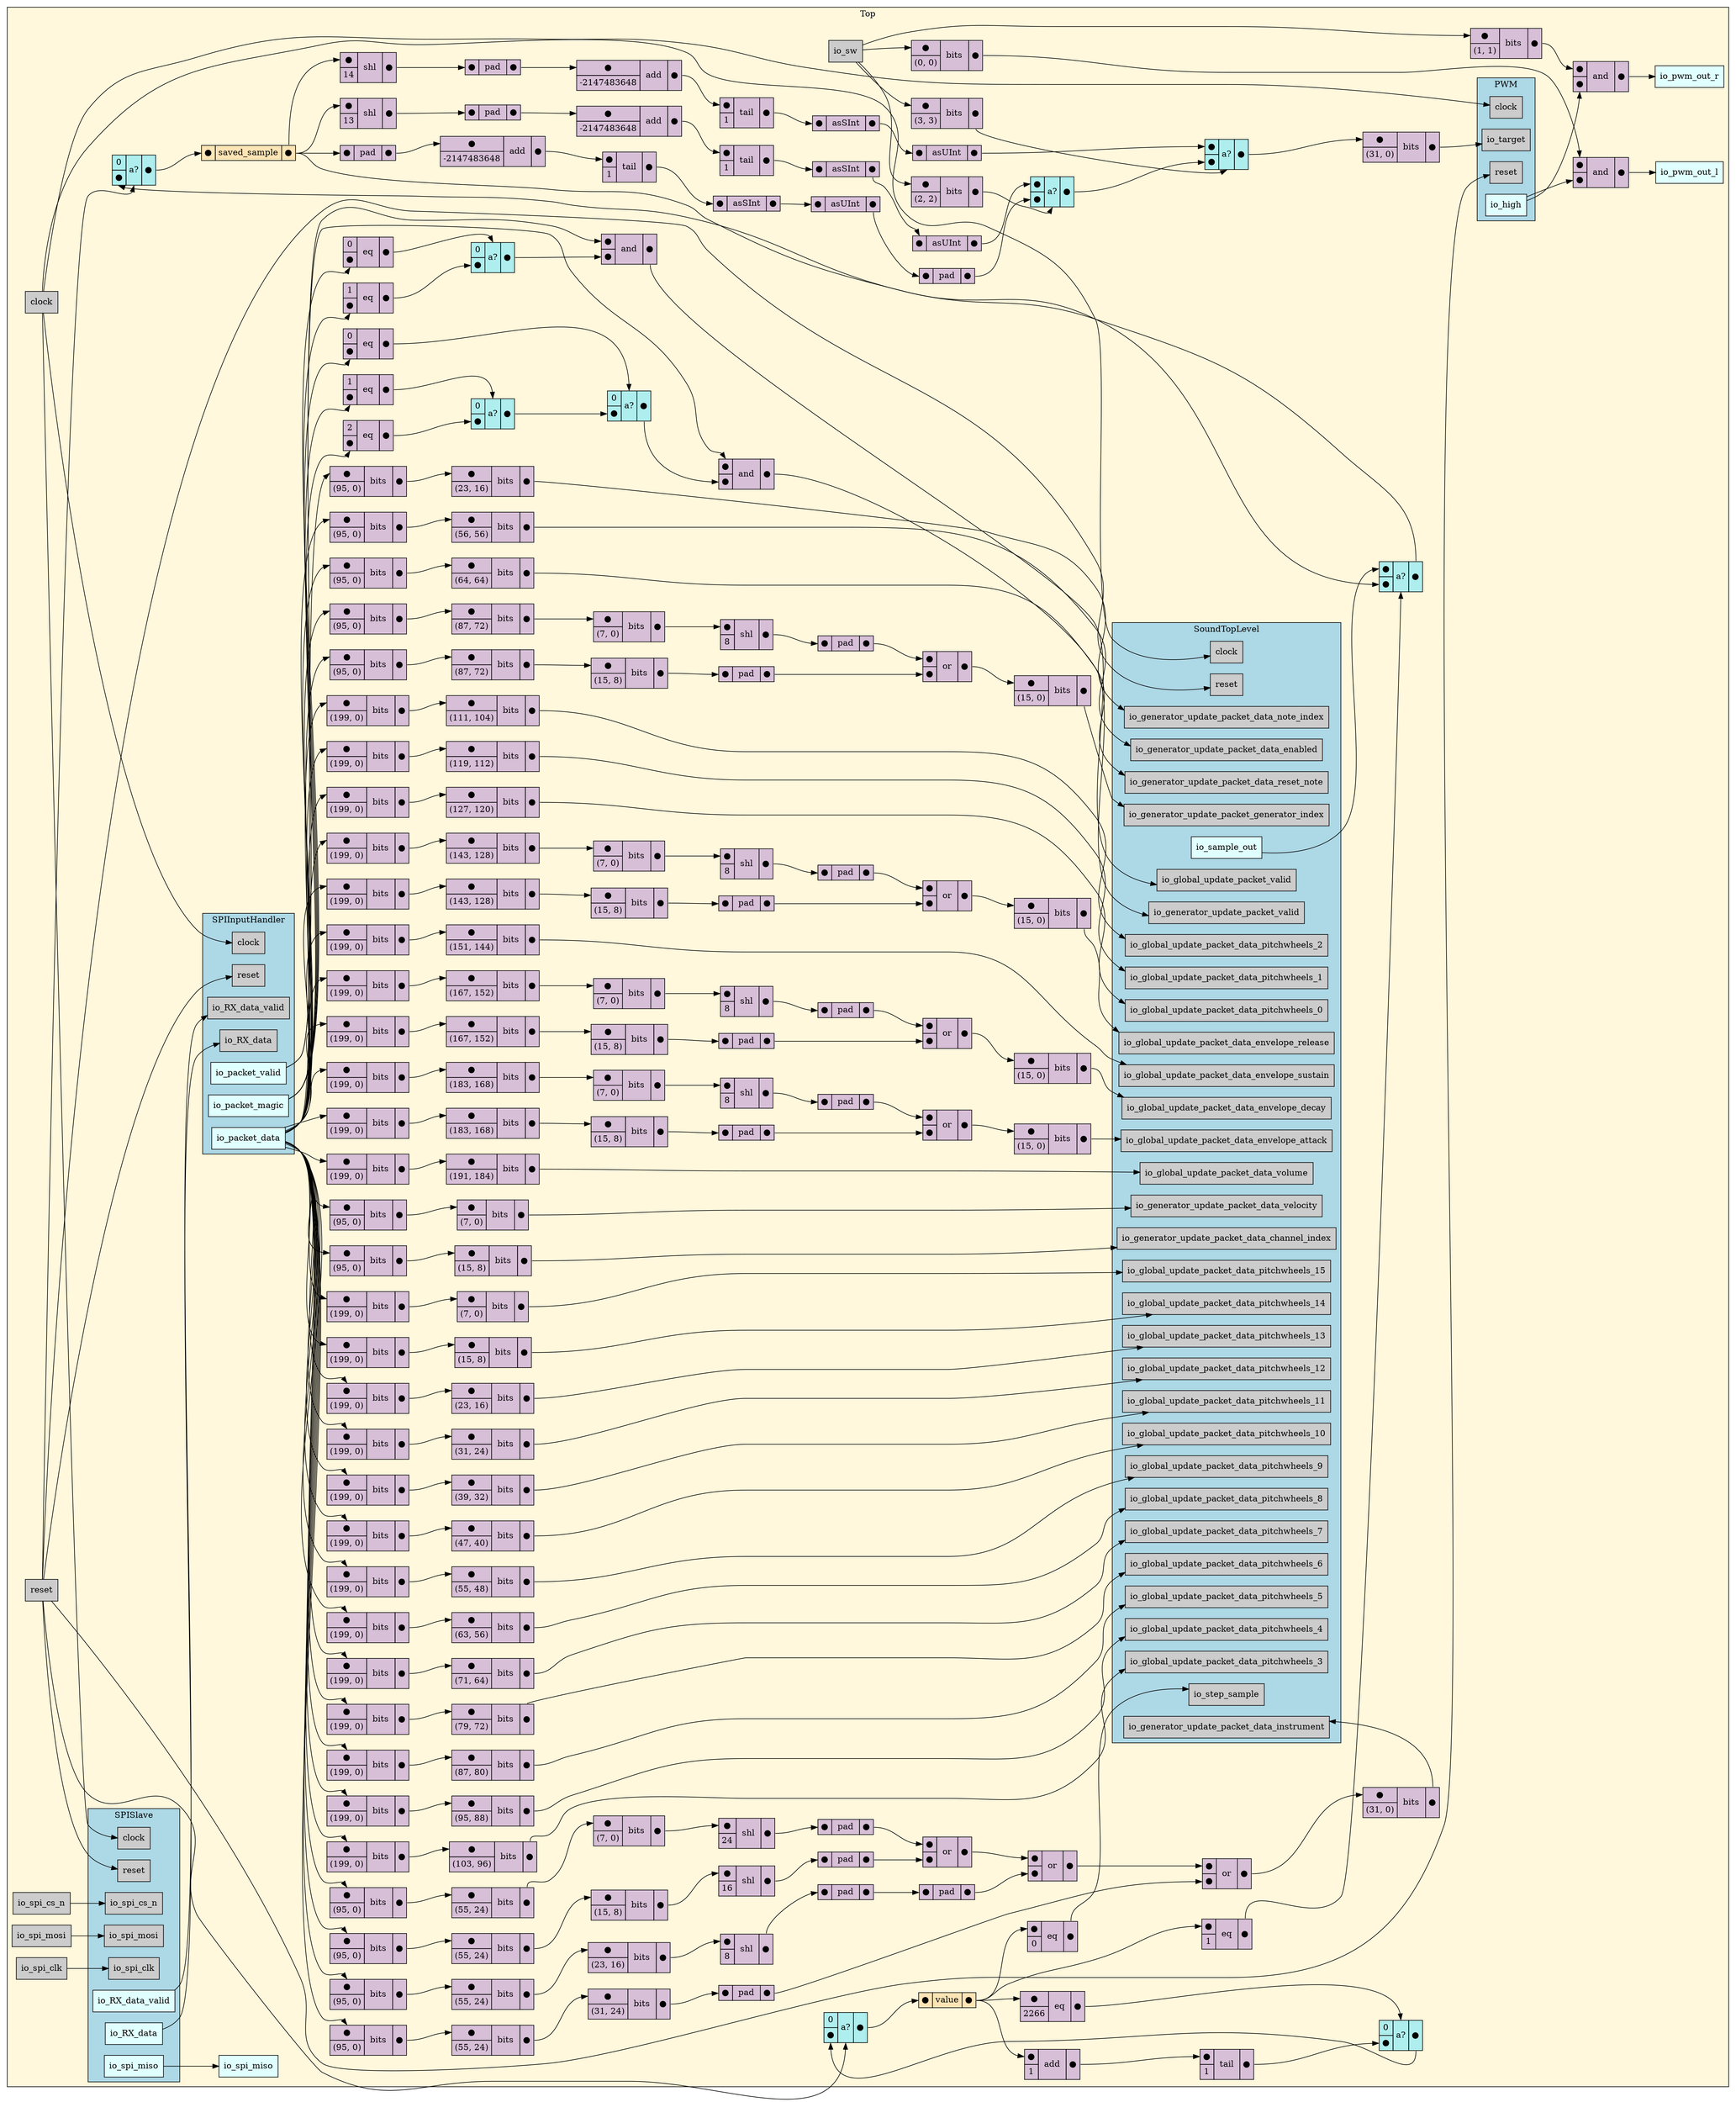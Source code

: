 digraph Top {
stylesheet = "styles.css"
rankdir="LR" 

subgraph cluster_Top {
  label="Top"
  URL=""
  bgcolor="#FFF8DC"
  cluster_Top_clock [shape = "rectangle" style="filled" fillcolor="#CCCCCC" label="clock" rank="0"]
     
cluster_Top_reset [shape = "rectangle" style="filled" fillcolor="#CCCCCC" label="reset" rank="0"]
     
cluster_Top_io_spi_mosi [shape = "rectangle" style="filled" fillcolor="#CCCCCC" label="io_spi_mosi" rank="0"]
     
cluster_Top_io_spi_clk [shape = "rectangle" style="filled" fillcolor="#CCCCCC" label="io_spi_clk" rank="0"]
     
cluster_Top_io_spi_cs_n [shape = "rectangle" style="filled" fillcolor="#CCCCCC" label="io_spi_cs_n" rank="0"]
     
cluster_Top_io_sw [shape = "rectangle" style="filled" fillcolor="#CCCCCC" label="io_sw" rank="0"]
     
cluster_Top_io_spi_miso [shape = "rectangle" style="filled" fillcolor="#E0FFFF" label="io_spi_miso" rank="1000"]
     
cluster_Top_io_pwm_out_l [shape = "rectangle" style="filled" fillcolor="#E0FFFF" label="io_pwm_out_l" rank="1000"]
     
cluster_Top_io_pwm_out_r [shape = "rectangle" style="filled" fillcolor="#E0FFFF" label="io_pwm_out_r" rank="1000"]
     

subgraph cluster_Top_SoundTopLevel {
  label="SoundTopLevel"
  URL="SoundTopLevel.dot.svg"
  bgcolor="#ADD8E6"
  cluster_Top_SoundTopLevel_clock [shape = "rectangle" style="filled" fillcolor="#CCCCCC" label="clock" rank="0"]
     
cluster_Top_SoundTopLevel_reset [shape = "rectangle" style="filled" fillcolor="#CCCCCC" label="reset" rank="0"]
     
cluster_Top_SoundTopLevel_io_generator_update_packet_valid [shape = "rectangle" style="filled" fillcolor="#CCCCCC" label="io_generator_update_packet_valid" rank="0"]
     
cluster_Top_SoundTopLevel_io_generator_update_packet_generator_index [shape = "rectangle" style="filled" fillcolor="#CCCCCC" label="io_generator_update_packet_generator_index" rank="0"]
     
cluster_Top_SoundTopLevel_io_generator_update_packet_data_reset_note [shape = "rectangle" style="filled" fillcolor="#CCCCCC" label="io_generator_update_packet_data_reset_note" rank="0"]
     
cluster_Top_SoundTopLevel_io_generator_update_packet_data_enabled [shape = "rectangle" style="filled" fillcolor="#CCCCCC" label="io_generator_update_packet_data_enabled" rank="0"]
     
cluster_Top_SoundTopLevel_io_generator_update_packet_data_instrument [shape = "rectangle" style="filled" fillcolor="#CCCCCC" label="io_generator_update_packet_data_instrument" rank="0"]
     
cluster_Top_SoundTopLevel_io_generator_update_packet_data_note_index [shape = "rectangle" style="filled" fillcolor="#CCCCCC" label="io_generator_update_packet_data_note_index" rank="0"]
     
cluster_Top_SoundTopLevel_io_generator_update_packet_data_channel_index [shape = "rectangle" style="filled" fillcolor="#CCCCCC" label="io_generator_update_packet_data_channel_index" rank="0"]
     
cluster_Top_SoundTopLevel_io_generator_update_packet_data_velocity [shape = "rectangle" style="filled" fillcolor="#CCCCCC" label="io_generator_update_packet_data_velocity" rank="0"]
     
cluster_Top_SoundTopLevel_io_global_update_packet_valid [shape = "rectangle" style="filled" fillcolor="#CCCCCC" label="io_global_update_packet_valid" rank="0"]
     
cluster_Top_SoundTopLevel_io_global_update_packet_data_volume [shape = "rectangle" style="filled" fillcolor="#CCCCCC" label="io_global_update_packet_data_volume" rank="0"]
     
cluster_Top_SoundTopLevel_io_global_update_packet_data_envelope_attack [shape = "rectangle" style="filled" fillcolor="#CCCCCC" label="io_global_update_packet_data_envelope_attack" rank="0"]
     
cluster_Top_SoundTopLevel_io_global_update_packet_data_envelope_decay [shape = "rectangle" style="filled" fillcolor="#CCCCCC" label="io_global_update_packet_data_envelope_decay" rank="0"]
     
cluster_Top_SoundTopLevel_io_global_update_packet_data_envelope_sustain [shape = "rectangle" style="filled" fillcolor="#CCCCCC" label="io_global_update_packet_data_envelope_sustain" rank="0"]
     
cluster_Top_SoundTopLevel_io_global_update_packet_data_envelope_release [shape = "rectangle" style="filled" fillcolor="#CCCCCC" label="io_global_update_packet_data_envelope_release" rank="0"]
     
cluster_Top_SoundTopLevel_io_global_update_packet_data_pitchwheels_0 [shape = "rectangle" style="filled" fillcolor="#CCCCCC" label="io_global_update_packet_data_pitchwheels_0" rank="0"]
     
cluster_Top_SoundTopLevel_io_global_update_packet_data_pitchwheels_1 [shape = "rectangle" style="filled" fillcolor="#CCCCCC" label="io_global_update_packet_data_pitchwheels_1" rank="0"]
     
cluster_Top_SoundTopLevel_io_global_update_packet_data_pitchwheels_2 [shape = "rectangle" style="filled" fillcolor="#CCCCCC" label="io_global_update_packet_data_pitchwheels_2" rank="0"]
     
cluster_Top_SoundTopLevel_io_global_update_packet_data_pitchwheels_3 [shape = "rectangle" style="filled" fillcolor="#CCCCCC" label="io_global_update_packet_data_pitchwheels_3" rank="0"]
     
cluster_Top_SoundTopLevel_io_global_update_packet_data_pitchwheels_4 [shape = "rectangle" style="filled" fillcolor="#CCCCCC" label="io_global_update_packet_data_pitchwheels_4" rank="0"]
     
cluster_Top_SoundTopLevel_io_global_update_packet_data_pitchwheels_5 [shape = "rectangle" style="filled" fillcolor="#CCCCCC" label="io_global_update_packet_data_pitchwheels_5" rank="0"]
     
cluster_Top_SoundTopLevel_io_global_update_packet_data_pitchwheels_6 [shape = "rectangle" style="filled" fillcolor="#CCCCCC" label="io_global_update_packet_data_pitchwheels_6" rank="0"]
     
cluster_Top_SoundTopLevel_io_global_update_packet_data_pitchwheels_7 [shape = "rectangle" style="filled" fillcolor="#CCCCCC" label="io_global_update_packet_data_pitchwheels_7" rank="0"]
     
cluster_Top_SoundTopLevel_io_global_update_packet_data_pitchwheels_8 [shape = "rectangle" style="filled" fillcolor="#CCCCCC" label="io_global_update_packet_data_pitchwheels_8" rank="0"]
     
cluster_Top_SoundTopLevel_io_global_update_packet_data_pitchwheels_9 [shape = "rectangle" style="filled" fillcolor="#CCCCCC" label="io_global_update_packet_data_pitchwheels_9" rank="0"]
     
cluster_Top_SoundTopLevel_io_global_update_packet_data_pitchwheels_10 [shape = "rectangle" style="filled" fillcolor="#CCCCCC" label="io_global_update_packet_data_pitchwheels_10" rank="0"]
     
cluster_Top_SoundTopLevel_io_global_update_packet_data_pitchwheels_11 [shape = "rectangle" style="filled" fillcolor="#CCCCCC" label="io_global_update_packet_data_pitchwheels_11" rank="0"]
     
cluster_Top_SoundTopLevel_io_global_update_packet_data_pitchwheels_12 [shape = "rectangle" style="filled" fillcolor="#CCCCCC" label="io_global_update_packet_data_pitchwheels_12" rank="0"]
     
cluster_Top_SoundTopLevel_io_global_update_packet_data_pitchwheels_13 [shape = "rectangle" style="filled" fillcolor="#CCCCCC" label="io_global_update_packet_data_pitchwheels_13" rank="0"]
     
cluster_Top_SoundTopLevel_io_global_update_packet_data_pitchwheels_14 [shape = "rectangle" style="filled" fillcolor="#CCCCCC" label="io_global_update_packet_data_pitchwheels_14" rank="0"]
     
cluster_Top_SoundTopLevel_io_global_update_packet_data_pitchwheels_15 [shape = "rectangle" style="filled" fillcolor="#CCCCCC" label="io_global_update_packet_data_pitchwheels_15" rank="0"]
     
cluster_Top_SoundTopLevel_io_step_sample [shape = "rectangle" style="filled" fillcolor="#CCCCCC" label="io_step_sample" rank="0"]
     
cluster_Top_SoundTopLevel_io_sample_out [shape = "rectangle" style="filled" fillcolor="#E0FFFF" label="io_sample_out" rank="1000"]
     

subgraph cluster_Top_SoundTopLevel_Adder {
  label="Adder"
  URL="Adder.dot.svg"
  bgcolor="#FFB6C1"
  

  
  
  
}
     

subgraph cluster_Top_SoundTopLevel_Generator {
  label="Generator"
  URL="Generator.dot.svg"
  bgcolor="#FFB6C1"
  
subgraph cluster_Top_SoundTopLevel_Generator_Square {
  label="Square"
  URL="Square.dot.svg"
  bgcolor="#FFF8DC"
  

  
  
  
}
     

subgraph cluster_Top_SoundTopLevel_Generator_Triangle {
  label="Triangle"
  URL="Triangle.dot.svg"
  bgcolor="#FFF8DC"
  

  
  
  
}
     

subgraph cluster_Top_SoundTopLevel_Generator_Sawtooth {
  label="Sawtooth"
  URL="Sawtooth.dot.svg"
  bgcolor="#FFF8DC"
  

  
  
  
}
     

subgraph cluster_Top_SoundTopLevel_Generator_Sine {
  label="Sine"
  URL="Sine.dot.svg"
  bgcolor="#FFF8DC"
  

  
  
  
}
     

subgraph cluster_Top_SoundTopLevel_Generator_EnvelopeImpl {
  label="EnvelopeImpl"
  URL="EnvelopeImpl.dot.svg"
  bgcolor="#FFF8DC"
  

  
  
  
}
     

  
  
  
}
     

subgraph cluster_Top_SoundTopLevel_Generator_1 {
  label="Generator_1"
  URL="Generator.dot.svg"
  bgcolor="#FFB6C1"
  
subgraph cluster_Top_SoundTopLevel_Generator_1_Square {
  label="Square"
  URL="Square.dot.svg"
  bgcolor="#FFF8DC"
  

  
  
  
}
     

subgraph cluster_Top_SoundTopLevel_Generator_1_Triangle {
  label="Triangle"
  URL="Triangle.dot.svg"
  bgcolor="#FFF8DC"
  

  
  
  
}
     

subgraph cluster_Top_SoundTopLevel_Generator_1_Sawtooth {
  label="Sawtooth"
  URL="Sawtooth.dot.svg"
  bgcolor="#FFF8DC"
  

  
  
  
}
     

subgraph cluster_Top_SoundTopLevel_Generator_1_Sine {
  label="Sine"
  URL="Sine.dot.svg"
  bgcolor="#FFF8DC"
  

  
  
  
}
     

subgraph cluster_Top_SoundTopLevel_Generator_1_EnvelopeImpl {
  label="EnvelopeImpl"
  URL="EnvelopeImpl.dot.svg"
  bgcolor="#FFF8DC"
  

  
  
  
}
     

  
  
  
}
     

subgraph cluster_Top_SoundTopLevel_Generator_2 {
  label="Generator_2"
  URL="Generator.dot.svg"
  bgcolor="#FFB6C1"
  
subgraph cluster_Top_SoundTopLevel_Generator_2_Square {
  label="Square"
  URL="Square.dot.svg"
  bgcolor="#FFF8DC"
  

  
  
  
}
     

subgraph cluster_Top_SoundTopLevel_Generator_2_Triangle {
  label="Triangle"
  URL="Triangle.dot.svg"
  bgcolor="#FFF8DC"
  

  
  
  
}
     

subgraph cluster_Top_SoundTopLevel_Generator_2_Sawtooth {
  label="Sawtooth"
  URL="Sawtooth.dot.svg"
  bgcolor="#FFF8DC"
  

  
  
  
}
     

subgraph cluster_Top_SoundTopLevel_Generator_2_Sine {
  label="Sine"
  URL="Sine.dot.svg"
  bgcolor="#FFF8DC"
  

  
  
  
}
     

subgraph cluster_Top_SoundTopLevel_Generator_2_EnvelopeImpl {
  label="EnvelopeImpl"
  URL="EnvelopeImpl.dot.svg"
  bgcolor="#FFF8DC"
  

  
  
  
}
     

  
  
  
}
     

subgraph cluster_Top_SoundTopLevel_Generator_3 {
  label="Generator_3"
  URL="Generator.dot.svg"
  bgcolor="#FFB6C1"
  
subgraph cluster_Top_SoundTopLevel_Generator_3_Square {
  label="Square"
  URL="Square.dot.svg"
  bgcolor="#FFF8DC"
  

  
  
  
}
     

subgraph cluster_Top_SoundTopLevel_Generator_3_Triangle {
  label="Triangle"
  URL="Triangle.dot.svg"
  bgcolor="#FFF8DC"
  

  
  
  
}
     

subgraph cluster_Top_SoundTopLevel_Generator_3_Sawtooth {
  label="Sawtooth"
  URL="Sawtooth.dot.svg"
  bgcolor="#FFF8DC"
  

  
  
  
}
     

subgraph cluster_Top_SoundTopLevel_Generator_3_Sine {
  label="Sine"
  URL="Sine.dot.svg"
  bgcolor="#FFF8DC"
  

  
  
  
}
     

subgraph cluster_Top_SoundTopLevel_Generator_3_EnvelopeImpl {
  label="EnvelopeImpl"
  URL="EnvelopeImpl.dot.svg"
  bgcolor="#FFF8DC"
  

  
  
  
}
     

  
  
  
}
     

subgraph cluster_Top_SoundTopLevel_Generator_4 {
  label="Generator_4"
  URL="Generator.dot.svg"
  bgcolor="#FFB6C1"
  
subgraph cluster_Top_SoundTopLevel_Generator_4_Square {
  label="Square"
  URL="Square.dot.svg"
  bgcolor="#FFF8DC"
  

  
  
  
}
     

subgraph cluster_Top_SoundTopLevel_Generator_4_Triangle {
  label="Triangle"
  URL="Triangle.dot.svg"
  bgcolor="#FFF8DC"
  

  
  
  
}
     

subgraph cluster_Top_SoundTopLevel_Generator_4_Sawtooth {
  label="Sawtooth"
  URL="Sawtooth.dot.svg"
  bgcolor="#FFF8DC"
  

  
  
  
}
     

subgraph cluster_Top_SoundTopLevel_Generator_4_Sine {
  label="Sine"
  URL="Sine.dot.svg"
  bgcolor="#FFF8DC"
  

  
  
  
}
     

subgraph cluster_Top_SoundTopLevel_Generator_4_EnvelopeImpl {
  label="EnvelopeImpl"
  URL="EnvelopeImpl.dot.svg"
  bgcolor="#FFF8DC"
  

  
  
  
}
     

  
  
  
}
     

subgraph cluster_Top_SoundTopLevel_Generator_5 {
  label="Generator_5"
  URL="Generator.dot.svg"
  bgcolor="#FFB6C1"
  
subgraph cluster_Top_SoundTopLevel_Generator_5_Square {
  label="Square"
  URL="Square.dot.svg"
  bgcolor="#FFF8DC"
  

  
  
  
}
     

subgraph cluster_Top_SoundTopLevel_Generator_5_Triangle {
  label="Triangle"
  URL="Triangle.dot.svg"
  bgcolor="#FFF8DC"
  

  
  
  
}
     

subgraph cluster_Top_SoundTopLevel_Generator_5_Sawtooth {
  label="Sawtooth"
  URL="Sawtooth.dot.svg"
  bgcolor="#FFF8DC"
  

  
  
  
}
     

subgraph cluster_Top_SoundTopLevel_Generator_5_Sine {
  label="Sine"
  URL="Sine.dot.svg"
  bgcolor="#FFF8DC"
  

  
  
  
}
     

subgraph cluster_Top_SoundTopLevel_Generator_5_EnvelopeImpl {
  label="EnvelopeImpl"
  URL="EnvelopeImpl.dot.svg"
  bgcolor="#FFF8DC"
  

  
  
  
}
     

  
  
  
}
     

subgraph cluster_Top_SoundTopLevel_Generator_6 {
  label="Generator_6"
  URL="Generator.dot.svg"
  bgcolor="#FFB6C1"
  
subgraph cluster_Top_SoundTopLevel_Generator_6_Square {
  label="Square"
  URL="Square.dot.svg"
  bgcolor="#FFF8DC"
  

  
  
  
}
     

subgraph cluster_Top_SoundTopLevel_Generator_6_Triangle {
  label="Triangle"
  URL="Triangle.dot.svg"
  bgcolor="#FFF8DC"
  

  
  
  
}
     

subgraph cluster_Top_SoundTopLevel_Generator_6_Sawtooth {
  label="Sawtooth"
  URL="Sawtooth.dot.svg"
  bgcolor="#FFF8DC"
  

  
  
  
}
     

subgraph cluster_Top_SoundTopLevel_Generator_6_Sine {
  label="Sine"
  URL="Sine.dot.svg"
  bgcolor="#FFF8DC"
  

  
  
  
}
     

subgraph cluster_Top_SoundTopLevel_Generator_6_EnvelopeImpl {
  label="EnvelopeImpl"
  URL="EnvelopeImpl.dot.svg"
  bgcolor="#FFF8DC"
  

  
  
  
}
     

  
  
  
}
     

subgraph cluster_Top_SoundTopLevel_Generator_7 {
  label="Generator_7"
  URL="Generator.dot.svg"
  bgcolor="#FFB6C1"
  
subgraph cluster_Top_SoundTopLevel_Generator_7_Square {
  label="Square"
  URL="Square.dot.svg"
  bgcolor="#FFF8DC"
  

  
  
  
}
     

subgraph cluster_Top_SoundTopLevel_Generator_7_Triangle {
  label="Triangle"
  URL="Triangle.dot.svg"
  bgcolor="#FFF8DC"
  

  
  
  
}
     

subgraph cluster_Top_SoundTopLevel_Generator_7_Sawtooth {
  label="Sawtooth"
  URL="Sawtooth.dot.svg"
  bgcolor="#FFF8DC"
  

  
  
  
}
     

subgraph cluster_Top_SoundTopLevel_Generator_7_Sine {
  label="Sine"
  URL="Sine.dot.svg"
  bgcolor="#FFF8DC"
  

  
  
  
}
     

subgraph cluster_Top_SoundTopLevel_Generator_7_EnvelopeImpl {
  label="EnvelopeImpl"
  URL="EnvelopeImpl.dot.svg"
  bgcolor="#FFF8DC"
  

  
  
  
}
     

  
  
  
}
     

  
  
  
}
     

subgraph cluster_Top_SPISlave {
  label="SPISlave"
  URL="SPISlave.dot.svg"
  bgcolor="#ADD8E6"
  cluster_Top_SPISlave_clock [shape = "rectangle" style="filled" fillcolor="#CCCCCC" label="clock" rank="0"]
     
cluster_Top_SPISlave_reset [shape = "rectangle" style="filled" fillcolor="#CCCCCC" label="reset" rank="0"]
     
cluster_Top_SPISlave_io_spi_mosi [shape = "rectangle" style="filled" fillcolor="#CCCCCC" label="io_spi_mosi" rank="0"]
     
cluster_Top_SPISlave_io_spi_clk [shape = "rectangle" style="filled" fillcolor="#CCCCCC" label="io_spi_clk" rank="0"]
     
cluster_Top_SPISlave_io_spi_cs_n [shape = "rectangle" style="filled" fillcolor="#CCCCCC" label="io_spi_cs_n" rank="0"]
     
cluster_Top_SPISlave_io_RX_data_valid [shape = "rectangle" style="filled" fillcolor="#E0FFFF" label="io_RX_data_valid" rank="1000"]
     
cluster_Top_SPISlave_io_RX_data [shape = "rectangle" style="filled" fillcolor="#E0FFFF" label="io_RX_data" rank="1000"]
     
cluster_Top_SPISlave_io_spi_miso [shape = "rectangle" style="filled" fillcolor="#E0FFFF" label="io_spi_miso" rank="1000"]
     

subgraph cluster_Top_SPISlave_spi {
  label="spi"
  URL="SPI_Slave_nandland.dot.svg"
  bgcolor="#FFB6C1"
  

  
  
  
}
     

  
  
  
}
     

subgraph cluster_Top_SPIInputHandler {
  label="SPIInputHandler"
  URL="SPIInputHandler.dot.svg"
  bgcolor="#ADD8E6"
  cluster_Top_SPIInputHandler_clock [shape = "rectangle" style="filled" fillcolor="#CCCCCC" label="clock" rank="0"]
     
cluster_Top_SPIInputHandler_reset [shape = "rectangle" style="filled" fillcolor="#CCCCCC" label="reset" rank="0"]
     
cluster_Top_SPIInputHandler_io_RX_data [shape = "rectangle" style="filled" fillcolor="#CCCCCC" label="io_RX_data" rank="0"]
     
cluster_Top_SPIInputHandler_io_RX_data_valid [shape = "rectangle" style="filled" fillcolor="#CCCCCC" label="io_RX_data_valid" rank="0"]
     
cluster_Top_SPIInputHandler_io_packet_valid [shape = "rectangle" style="filled" fillcolor="#E0FFFF" label="io_packet_valid" rank="1000"]
     
cluster_Top_SPIInputHandler_io_packet_magic [shape = "rectangle" style="filled" fillcolor="#E0FFFF" label="io_packet_magic" rank="1000"]
     
cluster_Top_SPIInputHandler_io_packet_data [shape = "rectangle" style="filled" fillcolor="#E0FFFF" label="io_packet_data" rank="1000"]
     

  
  
  
}
     

subgraph cluster_Top_PWM {
  label="PWM"
  URL="PWM.dot.svg"
  bgcolor="#ADD8E6"
  cluster_Top_PWM_clock [shape = "rectangle" style="filled" fillcolor="#CCCCCC" label="clock" rank="0"]
     
cluster_Top_PWM_reset [shape = "rectangle" style="filled" fillcolor="#CCCCCC" label="reset" rank="0"]
     
cluster_Top_PWM_io_target [shape = "rectangle" style="filled" fillcolor="#CCCCCC" label="io_target" rank="0"]
     
cluster_Top_PWM_io_high [shape = "rectangle" style="filled" fillcolor="#E0FFFF" label="io_high" rank="1000"]
     

  
  
  
}
     
struct_cluster_Top_saved_sample [shape="plaintext" label=<
<TABLE BORDER="0" CELLBORDER="1" CELLSPACING="0" CELLPADDING="4" BGCOLOR="#FFE4B5">
  <TR>
    <TD PORT="in">&#x25cf;</TD>
    <TD>saved_sample</TD>
    <TD PORT="out">&#x25cf;</TD>
  </TR>
</TABLE>>];
struct_cluster_Top_value [shape="plaintext" label=<
<TABLE BORDER="0" CELLBORDER="1" CELLSPACING="0" CELLPADDING="4" BGCOLOR="#FFE4B5">
  <TR>
    <TD PORT="in">&#x25cf;</TD>
    <TD>value</TD>
    <TD PORT="out">&#x25cf;</TD>
  </TR>
</TABLE>>];

op_and_337 [shape = "plaintext" label=<
<TABLE BORDER="0" CELLBORDER="1" CELLSPACING="0" CELLPADDING="4" BGCOLOR="#D8BFD8">
  <TR>
    <TD PORT="in1">&#x25cf;</TD>
    <TD ROWSPAN="2" > and </TD>
    <TD ROWSPAN="2" PORT="out">&#x25cf;</TD>
  </TR>
  <TR>
    <TD PORT="in2">&#x25cf;</TD>
  </TR>
</TABLE>>];
       

op_bits_338 [shape = "plaintext" label=<
<TABLE BORDER="0" CELLBORDER="1" CELLSPACING="0" CELLPADDING="4" BGCOLOR="#D8BFD8">
  <TR>
    <TD PORT="in1">&#x25cf;</TD>
    <TD ROWSPAN="2" > bits </TD>
    <TD ROWSPAN="2" PORT="out">&#x25cf;</TD>
  </TR>
  <TR>
    <TD>(0, 0)</TD>
  </TR>
</TABLE>>];
       

op_and_339 [shape = "plaintext" label=<
<TABLE BORDER="0" CELLBORDER="1" CELLSPACING="0" CELLPADDING="4" BGCOLOR="#D8BFD8">
  <TR>
    <TD PORT="in1">&#x25cf;</TD>
    <TD ROWSPAN="2" > and </TD>
    <TD ROWSPAN="2" PORT="out">&#x25cf;</TD>
  </TR>
  <TR>
    <TD PORT="in2">&#x25cf;</TD>
  </TR>
</TABLE>>];
       

op_bits_340 [shape = "plaintext" label=<
<TABLE BORDER="0" CELLBORDER="1" CELLSPACING="0" CELLPADDING="4" BGCOLOR="#D8BFD8">
  <TR>
    <TD PORT="in1">&#x25cf;</TD>
    <TD ROWSPAN="2" > bits </TD>
    <TD ROWSPAN="2" PORT="out">&#x25cf;</TD>
  </TR>
  <TR>
    <TD>(1, 1)</TD>
  </TR>
</TABLE>>];
       

op_and_341 [shape = "plaintext" label=<
<TABLE BORDER="0" CELLBORDER="1" CELLSPACING="0" CELLPADDING="4" BGCOLOR="#D8BFD8">
  <TR>
    <TD PORT="in1">&#x25cf;</TD>
    <TD ROWSPAN="2" > and </TD>
    <TD ROWSPAN="2" PORT="out">&#x25cf;</TD>
  </TR>
  <TR>
    <TD PORT="in2">&#x25cf;</TD>
  </TR>
</TABLE>>];
       

mux_956842067 [shape = "plaintext" label=<
<TABLE BORDER="0" CELLBORDER="1" CELLSPACING="0" CELLPADDING="4" BGCOLOR="#AFEEEE">
  <TR>
    <TD PORT="in1">0</TD>
    <TD ROWSPAN="2" PORT="select">a?</TD>
    <TD ROWSPAN="2" PORT="out">&#x25cf;</TD>
  </TR>
  <TR>
    <TD PORT="in2">&#x25cf;</TD>
  </TR>
</TABLE>>];
       

op_eq_342 [shape = "plaintext" label=<
<TABLE BORDER="0" CELLBORDER="1" CELLSPACING="0" CELLPADDING="4" BGCOLOR="#D8BFD8">
  <TR>
    <TD PORT="in1">0</TD>
    <TD ROWSPAN="2" > eq </TD>
    <TD ROWSPAN="2" PORT="out">&#x25cf;</TD>
  </TR>
  <TR>
    <TD PORT="in2">&#x25cf;</TD>
  </TR>
</TABLE>>];
       

mux_632388676 [shape = "plaintext" label=<
<TABLE BORDER="0" CELLBORDER="1" CELLSPACING="0" CELLPADDING="4" BGCOLOR="#AFEEEE">
  <TR>
    <TD PORT="in1">0</TD>
    <TD ROWSPAN="2" PORT="select">a?</TD>
    <TD ROWSPAN="2" PORT="out">&#x25cf;</TD>
  </TR>
  <TR>
    <TD PORT="in2">&#x25cf;</TD>
  </TR>
</TABLE>>];
       

op_eq_343 [shape = "plaintext" label=<
<TABLE BORDER="0" CELLBORDER="1" CELLSPACING="0" CELLPADDING="4" BGCOLOR="#D8BFD8">
  <TR>
    <TD PORT="in1">1</TD>
    <TD ROWSPAN="2" > eq </TD>
    <TD ROWSPAN="2" PORT="out">&#x25cf;</TD>
  </TR>
  <TR>
    <TD PORT="in2">&#x25cf;</TD>
  </TR>
</TABLE>>];
       

op_eq_344 [shape = "plaintext" label=<
<TABLE BORDER="0" CELLBORDER="1" CELLSPACING="0" CELLPADDING="4" BGCOLOR="#D8BFD8">
  <TR>
    <TD PORT="in1">2</TD>
    <TD ROWSPAN="2" > eq </TD>
    <TD ROWSPAN="2" PORT="out">&#x25cf;</TD>
  </TR>
  <TR>
    <TD PORT="in2">&#x25cf;</TD>
  </TR>
</TABLE>>];
       

op_bits_345 [shape = "plaintext" label=<
<TABLE BORDER="0" CELLBORDER="1" CELLSPACING="0" CELLPADDING="4" BGCOLOR="#D8BFD8">
  <TR>
    <TD PORT="in1">&#x25cf;</TD>
    <TD ROWSPAN="2" > bits </TD>
    <TD ROWSPAN="2" PORT="out">&#x25cf;</TD>
  </TR>
  <TR>
    <TD>(15, 0)</TD>
  </TR>
</TABLE>>];
       

op_or_346 [shape = "plaintext" label=<
<TABLE BORDER="0" CELLBORDER="1" CELLSPACING="0" CELLPADDING="4" BGCOLOR="#D8BFD8">
  <TR>
    <TD PORT="in1">&#x25cf;</TD>
    <TD ROWSPAN="2" > or </TD>
    <TD ROWSPAN="2" PORT="out">&#x25cf;</TD>
  </TR>
  <TR>
    <TD PORT="in2">&#x25cf;</TD>
  </TR>
</TABLE>>];
       

op_pad_347 [shape = "plaintext" label=<
<TABLE BORDER="0" CELLBORDER="1" CELLSPACING="0" CELLPADDING="4" BGCOLOR="#D8BFD8">
  <TR>
    <TD PORT="in1">&#x25cf;</TD>
    <TD > pad </TD>
    <TD PORT="out">&#x25cf;</TD>
  </TR>
</TABLE>>];
       

op_shl_348 [shape = "plaintext" label=<
<TABLE BORDER="0" CELLBORDER="1" CELLSPACING="0" CELLPADDING="4" BGCOLOR="#D8BFD8">
  <TR>
    <TD PORT="in1">&#x25cf;</TD>
    <TD ROWSPAN="2" > shl </TD>
    <TD ROWSPAN="2" PORT="out">&#x25cf;</TD>
  </TR>
  <TR>
    <TD>8</TD>
  </TR>
</TABLE>>];
       

op_bits_349 [shape = "plaintext" label=<
<TABLE BORDER="0" CELLBORDER="1" CELLSPACING="0" CELLPADDING="4" BGCOLOR="#D8BFD8">
  <TR>
    <TD PORT="in1">&#x25cf;</TD>
    <TD ROWSPAN="2" > bits </TD>
    <TD ROWSPAN="2" PORT="out">&#x25cf;</TD>
  </TR>
  <TR>
    <TD>(7, 0)</TD>
  </TR>
</TABLE>>];
       

op_bits_350 [shape = "plaintext" label=<
<TABLE BORDER="0" CELLBORDER="1" CELLSPACING="0" CELLPADDING="4" BGCOLOR="#D8BFD8">
  <TR>
    <TD PORT="in1">&#x25cf;</TD>
    <TD ROWSPAN="2" > bits </TD>
    <TD ROWSPAN="2" PORT="out">&#x25cf;</TD>
  </TR>
  <TR>
    <TD>(87, 72)</TD>
  </TR>
</TABLE>>];
       

op_bits_351 [shape = "plaintext" label=<
<TABLE BORDER="0" CELLBORDER="1" CELLSPACING="0" CELLPADDING="4" BGCOLOR="#D8BFD8">
  <TR>
    <TD PORT="in1">&#x25cf;</TD>
    <TD ROWSPAN="2" > bits </TD>
    <TD ROWSPAN="2" PORT="out">&#x25cf;</TD>
  </TR>
  <TR>
    <TD>(95, 0)</TD>
  </TR>
</TABLE>>];
       

op_pad_352 [shape = "plaintext" label=<
<TABLE BORDER="0" CELLBORDER="1" CELLSPACING="0" CELLPADDING="4" BGCOLOR="#D8BFD8">
  <TR>
    <TD PORT="in1">&#x25cf;</TD>
    <TD > pad </TD>
    <TD PORT="out">&#x25cf;</TD>
  </TR>
</TABLE>>];
       

op_bits_353 [shape = "plaintext" label=<
<TABLE BORDER="0" CELLBORDER="1" CELLSPACING="0" CELLPADDING="4" BGCOLOR="#D8BFD8">
  <TR>
    <TD PORT="in1">&#x25cf;</TD>
    <TD ROWSPAN="2" > bits </TD>
    <TD ROWSPAN="2" PORT="out">&#x25cf;</TD>
  </TR>
  <TR>
    <TD>(15, 8)</TD>
  </TR>
</TABLE>>];
       

op_bits_354 [shape = "plaintext" label=<
<TABLE BORDER="0" CELLBORDER="1" CELLSPACING="0" CELLPADDING="4" BGCOLOR="#D8BFD8">
  <TR>
    <TD PORT="in1">&#x25cf;</TD>
    <TD ROWSPAN="2" > bits </TD>
    <TD ROWSPAN="2" PORT="out">&#x25cf;</TD>
  </TR>
  <TR>
    <TD>(87, 72)</TD>
  </TR>
</TABLE>>];
       

op_bits_355 [shape = "plaintext" label=<
<TABLE BORDER="0" CELLBORDER="1" CELLSPACING="0" CELLPADDING="4" BGCOLOR="#D8BFD8">
  <TR>
    <TD PORT="in1">&#x25cf;</TD>
    <TD ROWSPAN="2" > bits </TD>
    <TD ROWSPAN="2" PORT="out">&#x25cf;</TD>
  </TR>
  <TR>
    <TD>(95, 0)</TD>
  </TR>
</TABLE>>];
       

op_bits_356 [shape = "plaintext" label=<
<TABLE BORDER="0" CELLBORDER="1" CELLSPACING="0" CELLPADDING="4" BGCOLOR="#D8BFD8">
  <TR>
    <TD PORT="in1">&#x25cf;</TD>
    <TD ROWSPAN="2" > bits </TD>
    <TD ROWSPAN="2" PORT="out">&#x25cf;</TD>
  </TR>
  <TR>
    <TD>(64, 64)</TD>
  </TR>
</TABLE>>];
       

op_bits_357 [shape = "plaintext" label=<
<TABLE BORDER="0" CELLBORDER="1" CELLSPACING="0" CELLPADDING="4" BGCOLOR="#D8BFD8">
  <TR>
    <TD PORT="in1">&#x25cf;</TD>
    <TD ROWSPAN="2" > bits </TD>
    <TD ROWSPAN="2" PORT="out">&#x25cf;</TD>
  </TR>
  <TR>
    <TD>(95, 0)</TD>
  </TR>
</TABLE>>];
       

op_bits_358 [shape = "plaintext" label=<
<TABLE BORDER="0" CELLBORDER="1" CELLSPACING="0" CELLPADDING="4" BGCOLOR="#D8BFD8">
  <TR>
    <TD PORT="in1">&#x25cf;</TD>
    <TD ROWSPAN="2" > bits </TD>
    <TD ROWSPAN="2" PORT="out">&#x25cf;</TD>
  </TR>
  <TR>
    <TD>(56, 56)</TD>
  </TR>
</TABLE>>];
       

op_bits_359 [shape = "plaintext" label=<
<TABLE BORDER="0" CELLBORDER="1" CELLSPACING="0" CELLPADDING="4" BGCOLOR="#D8BFD8">
  <TR>
    <TD PORT="in1">&#x25cf;</TD>
    <TD ROWSPAN="2" > bits </TD>
    <TD ROWSPAN="2" PORT="out">&#x25cf;</TD>
  </TR>
  <TR>
    <TD>(95, 0)</TD>
  </TR>
</TABLE>>];
       

op_bits_360 [shape = "plaintext" label=<
<TABLE BORDER="0" CELLBORDER="1" CELLSPACING="0" CELLPADDING="4" BGCOLOR="#D8BFD8">
  <TR>
    <TD PORT="in1">&#x25cf;</TD>
    <TD ROWSPAN="2" > bits </TD>
    <TD ROWSPAN="2" PORT="out">&#x25cf;</TD>
  </TR>
  <TR>
    <TD>(31, 0)</TD>
  </TR>
</TABLE>>];
       

op_or_361 [shape = "plaintext" label=<
<TABLE BORDER="0" CELLBORDER="1" CELLSPACING="0" CELLPADDING="4" BGCOLOR="#D8BFD8">
  <TR>
    <TD PORT="in1">&#x25cf;</TD>
    <TD ROWSPAN="2" > or </TD>
    <TD ROWSPAN="2" PORT="out">&#x25cf;</TD>
  </TR>
  <TR>
    <TD PORT="in2">&#x25cf;</TD>
  </TR>
</TABLE>>];
       

op_or_362 [shape = "plaintext" label=<
<TABLE BORDER="0" CELLBORDER="1" CELLSPACING="0" CELLPADDING="4" BGCOLOR="#D8BFD8">
  <TR>
    <TD PORT="in1">&#x25cf;</TD>
    <TD ROWSPAN="2" > or </TD>
    <TD ROWSPAN="2" PORT="out">&#x25cf;</TD>
  </TR>
  <TR>
    <TD PORT="in2">&#x25cf;</TD>
  </TR>
</TABLE>>];
       

op_or_363 [shape = "plaintext" label=<
<TABLE BORDER="0" CELLBORDER="1" CELLSPACING="0" CELLPADDING="4" BGCOLOR="#D8BFD8">
  <TR>
    <TD PORT="in1">&#x25cf;</TD>
    <TD ROWSPAN="2" > or </TD>
    <TD ROWSPAN="2" PORT="out">&#x25cf;</TD>
  </TR>
  <TR>
    <TD PORT="in2">&#x25cf;</TD>
  </TR>
</TABLE>>];
       

op_pad_364 [shape = "plaintext" label=<
<TABLE BORDER="0" CELLBORDER="1" CELLSPACING="0" CELLPADDING="4" BGCOLOR="#D8BFD8">
  <TR>
    <TD PORT="in1">&#x25cf;</TD>
    <TD > pad </TD>
    <TD PORT="out">&#x25cf;</TD>
  </TR>
</TABLE>>];
       

op_shl_365 [shape = "plaintext" label=<
<TABLE BORDER="0" CELLBORDER="1" CELLSPACING="0" CELLPADDING="4" BGCOLOR="#D8BFD8">
  <TR>
    <TD PORT="in1">&#x25cf;</TD>
    <TD ROWSPAN="2" > shl </TD>
    <TD ROWSPAN="2" PORT="out">&#x25cf;</TD>
  </TR>
  <TR>
    <TD>24</TD>
  </TR>
</TABLE>>];
       

op_bits_366 [shape = "plaintext" label=<
<TABLE BORDER="0" CELLBORDER="1" CELLSPACING="0" CELLPADDING="4" BGCOLOR="#D8BFD8">
  <TR>
    <TD PORT="in1">&#x25cf;</TD>
    <TD ROWSPAN="2" > bits </TD>
    <TD ROWSPAN="2" PORT="out">&#x25cf;</TD>
  </TR>
  <TR>
    <TD>(7, 0)</TD>
  </TR>
</TABLE>>];
       

op_bits_367 [shape = "plaintext" label=<
<TABLE BORDER="0" CELLBORDER="1" CELLSPACING="0" CELLPADDING="4" BGCOLOR="#D8BFD8">
  <TR>
    <TD PORT="in1">&#x25cf;</TD>
    <TD ROWSPAN="2" > bits </TD>
    <TD ROWSPAN="2" PORT="out">&#x25cf;</TD>
  </TR>
  <TR>
    <TD>(55, 24)</TD>
  </TR>
</TABLE>>];
       

op_bits_368 [shape = "plaintext" label=<
<TABLE BORDER="0" CELLBORDER="1" CELLSPACING="0" CELLPADDING="4" BGCOLOR="#D8BFD8">
  <TR>
    <TD PORT="in1">&#x25cf;</TD>
    <TD ROWSPAN="2" > bits </TD>
    <TD ROWSPAN="2" PORT="out">&#x25cf;</TD>
  </TR>
  <TR>
    <TD>(95, 0)</TD>
  </TR>
</TABLE>>];
       

op_pad_369 [shape = "plaintext" label=<
<TABLE BORDER="0" CELLBORDER="1" CELLSPACING="0" CELLPADDING="4" BGCOLOR="#D8BFD8">
  <TR>
    <TD PORT="in1">&#x25cf;</TD>
    <TD > pad </TD>
    <TD PORT="out">&#x25cf;</TD>
  </TR>
</TABLE>>];
       

op_shl_370 [shape = "plaintext" label=<
<TABLE BORDER="0" CELLBORDER="1" CELLSPACING="0" CELLPADDING="4" BGCOLOR="#D8BFD8">
  <TR>
    <TD PORT="in1">&#x25cf;</TD>
    <TD ROWSPAN="2" > shl </TD>
    <TD ROWSPAN="2" PORT="out">&#x25cf;</TD>
  </TR>
  <TR>
    <TD>16</TD>
  </TR>
</TABLE>>];
       

op_bits_371 [shape = "plaintext" label=<
<TABLE BORDER="0" CELLBORDER="1" CELLSPACING="0" CELLPADDING="4" BGCOLOR="#D8BFD8">
  <TR>
    <TD PORT="in1">&#x25cf;</TD>
    <TD ROWSPAN="2" > bits </TD>
    <TD ROWSPAN="2" PORT="out">&#x25cf;</TD>
  </TR>
  <TR>
    <TD>(15, 8)</TD>
  </TR>
</TABLE>>];
       

op_bits_372 [shape = "plaintext" label=<
<TABLE BORDER="0" CELLBORDER="1" CELLSPACING="0" CELLPADDING="4" BGCOLOR="#D8BFD8">
  <TR>
    <TD PORT="in1">&#x25cf;</TD>
    <TD ROWSPAN="2" > bits </TD>
    <TD ROWSPAN="2" PORT="out">&#x25cf;</TD>
  </TR>
  <TR>
    <TD>(55, 24)</TD>
  </TR>
</TABLE>>];
       

op_bits_373 [shape = "plaintext" label=<
<TABLE BORDER="0" CELLBORDER="1" CELLSPACING="0" CELLPADDING="4" BGCOLOR="#D8BFD8">
  <TR>
    <TD PORT="in1">&#x25cf;</TD>
    <TD ROWSPAN="2" > bits </TD>
    <TD ROWSPAN="2" PORT="out">&#x25cf;</TD>
  </TR>
  <TR>
    <TD>(95, 0)</TD>
  </TR>
</TABLE>>];
       

op_pad_374 [shape = "plaintext" label=<
<TABLE BORDER="0" CELLBORDER="1" CELLSPACING="0" CELLPADDING="4" BGCOLOR="#D8BFD8">
  <TR>
    <TD PORT="in1">&#x25cf;</TD>
    <TD > pad </TD>
    <TD PORT="out">&#x25cf;</TD>
  </TR>
</TABLE>>];
       

op_pad_375 [shape = "plaintext" label=<
<TABLE BORDER="0" CELLBORDER="1" CELLSPACING="0" CELLPADDING="4" BGCOLOR="#D8BFD8">
  <TR>
    <TD PORT="in1">&#x25cf;</TD>
    <TD > pad </TD>
    <TD PORT="out">&#x25cf;</TD>
  </TR>
</TABLE>>];
       

op_shl_376 [shape = "plaintext" label=<
<TABLE BORDER="0" CELLBORDER="1" CELLSPACING="0" CELLPADDING="4" BGCOLOR="#D8BFD8">
  <TR>
    <TD PORT="in1">&#x25cf;</TD>
    <TD ROWSPAN="2" > shl </TD>
    <TD ROWSPAN="2" PORT="out">&#x25cf;</TD>
  </TR>
  <TR>
    <TD>8</TD>
  </TR>
</TABLE>>];
       

op_bits_377 [shape = "plaintext" label=<
<TABLE BORDER="0" CELLBORDER="1" CELLSPACING="0" CELLPADDING="4" BGCOLOR="#D8BFD8">
  <TR>
    <TD PORT="in1">&#x25cf;</TD>
    <TD ROWSPAN="2" > bits </TD>
    <TD ROWSPAN="2" PORT="out">&#x25cf;</TD>
  </TR>
  <TR>
    <TD>(23, 16)</TD>
  </TR>
</TABLE>>];
       

op_bits_378 [shape = "plaintext" label=<
<TABLE BORDER="0" CELLBORDER="1" CELLSPACING="0" CELLPADDING="4" BGCOLOR="#D8BFD8">
  <TR>
    <TD PORT="in1">&#x25cf;</TD>
    <TD ROWSPAN="2" > bits </TD>
    <TD ROWSPAN="2" PORT="out">&#x25cf;</TD>
  </TR>
  <TR>
    <TD>(55, 24)</TD>
  </TR>
</TABLE>>];
       

op_bits_379 [shape = "plaintext" label=<
<TABLE BORDER="0" CELLBORDER="1" CELLSPACING="0" CELLPADDING="4" BGCOLOR="#D8BFD8">
  <TR>
    <TD PORT="in1">&#x25cf;</TD>
    <TD ROWSPAN="2" > bits </TD>
    <TD ROWSPAN="2" PORT="out">&#x25cf;</TD>
  </TR>
  <TR>
    <TD>(95, 0)</TD>
  </TR>
</TABLE>>];
       

op_pad_380 [shape = "plaintext" label=<
<TABLE BORDER="0" CELLBORDER="1" CELLSPACING="0" CELLPADDING="4" BGCOLOR="#D8BFD8">
  <TR>
    <TD PORT="in1">&#x25cf;</TD>
    <TD > pad </TD>
    <TD PORT="out">&#x25cf;</TD>
  </TR>
</TABLE>>];
       

op_bits_381 [shape = "plaintext" label=<
<TABLE BORDER="0" CELLBORDER="1" CELLSPACING="0" CELLPADDING="4" BGCOLOR="#D8BFD8">
  <TR>
    <TD PORT="in1">&#x25cf;</TD>
    <TD ROWSPAN="2" > bits </TD>
    <TD ROWSPAN="2" PORT="out">&#x25cf;</TD>
  </TR>
  <TR>
    <TD>(31, 24)</TD>
  </TR>
</TABLE>>];
       

op_bits_382 [shape = "plaintext" label=<
<TABLE BORDER="0" CELLBORDER="1" CELLSPACING="0" CELLPADDING="4" BGCOLOR="#D8BFD8">
  <TR>
    <TD PORT="in1">&#x25cf;</TD>
    <TD ROWSPAN="2" > bits </TD>
    <TD ROWSPAN="2" PORT="out">&#x25cf;</TD>
  </TR>
  <TR>
    <TD>(55, 24)</TD>
  </TR>
</TABLE>>];
       

op_bits_383 [shape = "plaintext" label=<
<TABLE BORDER="0" CELLBORDER="1" CELLSPACING="0" CELLPADDING="4" BGCOLOR="#D8BFD8">
  <TR>
    <TD PORT="in1">&#x25cf;</TD>
    <TD ROWSPAN="2" > bits </TD>
    <TD ROWSPAN="2" PORT="out">&#x25cf;</TD>
  </TR>
  <TR>
    <TD>(95, 0)</TD>
  </TR>
</TABLE>>];
       

op_bits_384 [shape = "plaintext" label=<
<TABLE BORDER="0" CELLBORDER="1" CELLSPACING="0" CELLPADDING="4" BGCOLOR="#D8BFD8">
  <TR>
    <TD PORT="in1">&#x25cf;</TD>
    <TD ROWSPAN="2" > bits </TD>
    <TD ROWSPAN="2" PORT="out">&#x25cf;</TD>
  </TR>
  <TR>
    <TD>(23, 16)</TD>
  </TR>
</TABLE>>];
       

op_bits_385 [shape = "plaintext" label=<
<TABLE BORDER="0" CELLBORDER="1" CELLSPACING="0" CELLPADDING="4" BGCOLOR="#D8BFD8">
  <TR>
    <TD PORT="in1">&#x25cf;</TD>
    <TD ROWSPAN="2" > bits </TD>
    <TD ROWSPAN="2" PORT="out">&#x25cf;</TD>
  </TR>
  <TR>
    <TD>(95, 0)</TD>
  </TR>
</TABLE>>];
       

op_bits_386 [shape = "plaintext" label=<
<TABLE BORDER="0" CELLBORDER="1" CELLSPACING="0" CELLPADDING="4" BGCOLOR="#D8BFD8">
  <TR>
    <TD PORT="in1">&#x25cf;</TD>
    <TD ROWSPAN="2" > bits </TD>
    <TD ROWSPAN="2" PORT="out">&#x25cf;</TD>
  </TR>
  <TR>
    <TD>(15, 8)</TD>
  </TR>
</TABLE>>];
       

op_bits_387 [shape = "plaintext" label=<
<TABLE BORDER="0" CELLBORDER="1" CELLSPACING="0" CELLPADDING="4" BGCOLOR="#D8BFD8">
  <TR>
    <TD PORT="in1">&#x25cf;</TD>
    <TD ROWSPAN="2" > bits </TD>
    <TD ROWSPAN="2" PORT="out">&#x25cf;</TD>
  </TR>
  <TR>
    <TD>(95, 0)</TD>
  </TR>
</TABLE>>];
       

op_bits_388 [shape = "plaintext" label=<
<TABLE BORDER="0" CELLBORDER="1" CELLSPACING="0" CELLPADDING="4" BGCOLOR="#D8BFD8">
  <TR>
    <TD PORT="in1">&#x25cf;</TD>
    <TD ROWSPAN="2" > bits </TD>
    <TD ROWSPAN="2" PORT="out">&#x25cf;</TD>
  </TR>
  <TR>
    <TD>(7, 0)</TD>
  </TR>
</TABLE>>];
       

op_bits_389 [shape = "plaintext" label=<
<TABLE BORDER="0" CELLBORDER="1" CELLSPACING="0" CELLPADDING="4" BGCOLOR="#D8BFD8">
  <TR>
    <TD PORT="in1">&#x25cf;</TD>
    <TD ROWSPAN="2" > bits </TD>
    <TD ROWSPAN="2" PORT="out">&#x25cf;</TD>
  </TR>
  <TR>
    <TD>(95, 0)</TD>
  </TR>
</TABLE>>];
       

op_and_390 [shape = "plaintext" label=<
<TABLE BORDER="0" CELLBORDER="1" CELLSPACING="0" CELLPADDING="4" BGCOLOR="#D8BFD8">
  <TR>
    <TD PORT="in1">&#x25cf;</TD>
    <TD ROWSPAN="2" > and </TD>
    <TD ROWSPAN="2" PORT="out">&#x25cf;</TD>
  </TR>
  <TR>
    <TD PORT="in2">&#x25cf;</TD>
  </TR>
</TABLE>>];
       

mux_1223697912 [shape = "plaintext" label=<
<TABLE BORDER="0" CELLBORDER="1" CELLSPACING="0" CELLPADDING="4" BGCOLOR="#AFEEEE">
  <TR>
    <TD PORT="in1">0</TD>
    <TD ROWSPAN="2" PORT="select">a?</TD>
    <TD ROWSPAN="2" PORT="out">&#x25cf;</TD>
  </TR>
  <TR>
    <TD PORT="in2">&#x25cf;</TD>
  </TR>
</TABLE>>];
       

op_eq_391 [shape = "plaintext" label=<
<TABLE BORDER="0" CELLBORDER="1" CELLSPACING="0" CELLPADDING="4" BGCOLOR="#D8BFD8">
  <TR>
    <TD PORT="in1">0</TD>
    <TD ROWSPAN="2" > eq </TD>
    <TD ROWSPAN="2" PORT="out">&#x25cf;</TD>
  </TR>
  <TR>
    <TD PORT="in2">&#x25cf;</TD>
  </TR>
</TABLE>>];
       

op_eq_392 [shape = "plaintext" label=<
<TABLE BORDER="0" CELLBORDER="1" CELLSPACING="0" CELLPADDING="4" BGCOLOR="#D8BFD8">
  <TR>
    <TD PORT="in1">1</TD>
    <TD ROWSPAN="2" > eq </TD>
    <TD ROWSPAN="2" PORT="out">&#x25cf;</TD>
  </TR>
  <TR>
    <TD PORT="in2">&#x25cf;</TD>
  </TR>
</TABLE>>];
       

op_bits_393 [shape = "plaintext" label=<
<TABLE BORDER="0" CELLBORDER="1" CELLSPACING="0" CELLPADDING="4" BGCOLOR="#D8BFD8">
  <TR>
    <TD PORT="in1">&#x25cf;</TD>
    <TD ROWSPAN="2" > bits </TD>
    <TD ROWSPAN="2" PORT="out">&#x25cf;</TD>
  </TR>
  <TR>
    <TD>(191, 184)</TD>
  </TR>
</TABLE>>];
       

op_bits_394 [shape = "plaintext" label=<
<TABLE BORDER="0" CELLBORDER="1" CELLSPACING="0" CELLPADDING="4" BGCOLOR="#D8BFD8">
  <TR>
    <TD PORT="in1">&#x25cf;</TD>
    <TD ROWSPAN="2" > bits </TD>
    <TD ROWSPAN="2" PORT="out">&#x25cf;</TD>
  </TR>
  <TR>
    <TD>(199, 0)</TD>
  </TR>
</TABLE>>];
       

op_bits_395 [shape = "plaintext" label=<
<TABLE BORDER="0" CELLBORDER="1" CELLSPACING="0" CELLPADDING="4" BGCOLOR="#D8BFD8">
  <TR>
    <TD PORT="in1">&#x25cf;</TD>
    <TD ROWSPAN="2" > bits </TD>
    <TD ROWSPAN="2" PORT="out">&#x25cf;</TD>
  </TR>
  <TR>
    <TD>(15, 0)</TD>
  </TR>
</TABLE>>];
       

op_or_396 [shape = "plaintext" label=<
<TABLE BORDER="0" CELLBORDER="1" CELLSPACING="0" CELLPADDING="4" BGCOLOR="#D8BFD8">
  <TR>
    <TD PORT="in1">&#x25cf;</TD>
    <TD ROWSPAN="2" > or </TD>
    <TD ROWSPAN="2" PORT="out">&#x25cf;</TD>
  </TR>
  <TR>
    <TD PORT="in2">&#x25cf;</TD>
  </TR>
</TABLE>>];
       

op_pad_397 [shape = "plaintext" label=<
<TABLE BORDER="0" CELLBORDER="1" CELLSPACING="0" CELLPADDING="4" BGCOLOR="#D8BFD8">
  <TR>
    <TD PORT="in1">&#x25cf;</TD>
    <TD > pad </TD>
    <TD PORT="out">&#x25cf;</TD>
  </TR>
</TABLE>>];
       

op_shl_398 [shape = "plaintext" label=<
<TABLE BORDER="0" CELLBORDER="1" CELLSPACING="0" CELLPADDING="4" BGCOLOR="#D8BFD8">
  <TR>
    <TD PORT="in1">&#x25cf;</TD>
    <TD ROWSPAN="2" > shl </TD>
    <TD ROWSPAN="2" PORT="out">&#x25cf;</TD>
  </TR>
  <TR>
    <TD>8</TD>
  </TR>
</TABLE>>];
       

op_bits_399 [shape = "plaintext" label=<
<TABLE BORDER="0" CELLBORDER="1" CELLSPACING="0" CELLPADDING="4" BGCOLOR="#D8BFD8">
  <TR>
    <TD PORT="in1">&#x25cf;</TD>
    <TD ROWSPAN="2" > bits </TD>
    <TD ROWSPAN="2" PORT="out">&#x25cf;</TD>
  </TR>
  <TR>
    <TD>(7, 0)</TD>
  </TR>
</TABLE>>];
       

op_bits_400 [shape = "plaintext" label=<
<TABLE BORDER="0" CELLBORDER="1" CELLSPACING="0" CELLPADDING="4" BGCOLOR="#D8BFD8">
  <TR>
    <TD PORT="in1">&#x25cf;</TD>
    <TD ROWSPAN="2" > bits </TD>
    <TD ROWSPAN="2" PORT="out">&#x25cf;</TD>
  </TR>
  <TR>
    <TD>(183, 168)</TD>
  </TR>
</TABLE>>];
       

op_bits_401 [shape = "plaintext" label=<
<TABLE BORDER="0" CELLBORDER="1" CELLSPACING="0" CELLPADDING="4" BGCOLOR="#D8BFD8">
  <TR>
    <TD PORT="in1">&#x25cf;</TD>
    <TD ROWSPAN="2" > bits </TD>
    <TD ROWSPAN="2" PORT="out">&#x25cf;</TD>
  </TR>
  <TR>
    <TD>(199, 0)</TD>
  </TR>
</TABLE>>];
       

op_pad_402 [shape = "plaintext" label=<
<TABLE BORDER="0" CELLBORDER="1" CELLSPACING="0" CELLPADDING="4" BGCOLOR="#D8BFD8">
  <TR>
    <TD PORT="in1">&#x25cf;</TD>
    <TD > pad </TD>
    <TD PORT="out">&#x25cf;</TD>
  </TR>
</TABLE>>];
       

op_bits_403 [shape = "plaintext" label=<
<TABLE BORDER="0" CELLBORDER="1" CELLSPACING="0" CELLPADDING="4" BGCOLOR="#D8BFD8">
  <TR>
    <TD PORT="in1">&#x25cf;</TD>
    <TD ROWSPAN="2" > bits </TD>
    <TD ROWSPAN="2" PORT="out">&#x25cf;</TD>
  </TR>
  <TR>
    <TD>(15, 8)</TD>
  </TR>
</TABLE>>];
       

op_bits_404 [shape = "plaintext" label=<
<TABLE BORDER="0" CELLBORDER="1" CELLSPACING="0" CELLPADDING="4" BGCOLOR="#D8BFD8">
  <TR>
    <TD PORT="in1">&#x25cf;</TD>
    <TD ROWSPAN="2" > bits </TD>
    <TD ROWSPAN="2" PORT="out">&#x25cf;</TD>
  </TR>
  <TR>
    <TD>(183, 168)</TD>
  </TR>
</TABLE>>];
       

op_bits_405 [shape = "plaintext" label=<
<TABLE BORDER="0" CELLBORDER="1" CELLSPACING="0" CELLPADDING="4" BGCOLOR="#D8BFD8">
  <TR>
    <TD PORT="in1">&#x25cf;</TD>
    <TD ROWSPAN="2" > bits </TD>
    <TD ROWSPAN="2" PORT="out">&#x25cf;</TD>
  </TR>
  <TR>
    <TD>(199, 0)</TD>
  </TR>
</TABLE>>];
       

op_bits_406 [shape = "plaintext" label=<
<TABLE BORDER="0" CELLBORDER="1" CELLSPACING="0" CELLPADDING="4" BGCOLOR="#D8BFD8">
  <TR>
    <TD PORT="in1">&#x25cf;</TD>
    <TD ROWSPAN="2" > bits </TD>
    <TD ROWSPAN="2" PORT="out">&#x25cf;</TD>
  </TR>
  <TR>
    <TD>(15, 0)</TD>
  </TR>
</TABLE>>];
       

op_or_407 [shape = "plaintext" label=<
<TABLE BORDER="0" CELLBORDER="1" CELLSPACING="0" CELLPADDING="4" BGCOLOR="#D8BFD8">
  <TR>
    <TD PORT="in1">&#x25cf;</TD>
    <TD ROWSPAN="2" > or </TD>
    <TD ROWSPAN="2" PORT="out">&#x25cf;</TD>
  </TR>
  <TR>
    <TD PORT="in2">&#x25cf;</TD>
  </TR>
</TABLE>>];
       

op_pad_408 [shape = "plaintext" label=<
<TABLE BORDER="0" CELLBORDER="1" CELLSPACING="0" CELLPADDING="4" BGCOLOR="#D8BFD8">
  <TR>
    <TD PORT="in1">&#x25cf;</TD>
    <TD > pad </TD>
    <TD PORT="out">&#x25cf;</TD>
  </TR>
</TABLE>>];
       

op_shl_409 [shape = "plaintext" label=<
<TABLE BORDER="0" CELLBORDER="1" CELLSPACING="0" CELLPADDING="4" BGCOLOR="#D8BFD8">
  <TR>
    <TD PORT="in1">&#x25cf;</TD>
    <TD ROWSPAN="2" > shl </TD>
    <TD ROWSPAN="2" PORT="out">&#x25cf;</TD>
  </TR>
  <TR>
    <TD>8</TD>
  </TR>
</TABLE>>];
       

op_bits_410 [shape = "plaintext" label=<
<TABLE BORDER="0" CELLBORDER="1" CELLSPACING="0" CELLPADDING="4" BGCOLOR="#D8BFD8">
  <TR>
    <TD PORT="in1">&#x25cf;</TD>
    <TD ROWSPAN="2" > bits </TD>
    <TD ROWSPAN="2" PORT="out">&#x25cf;</TD>
  </TR>
  <TR>
    <TD>(7, 0)</TD>
  </TR>
</TABLE>>];
       

op_bits_411 [shape = "plaintext" label=<
<TABLE BORDER="0" CELLBORDER="1" CELLSPACING="0" CELLPADDING="4" BGCOLOR="#D8BFD8">
  <TR>
    <TD PORT="in1">&#x25cf;</TD>
    <TD ROWSPAN="2" > bits </TD>
    <TD ROWSPAN="2" PORT="out">&#x25cf;</TD>
  </TR>
  <TR>
    <TD>(167, 152)</TD>
  </TR>
</TABLE>>];
       

op_bits_412 [shape = "plaintext" label=<
<TABLE BORDER="0" CELLBORDER="1" CELLSPACING="0" CELLPADDING="4" BGCOLOR="#D8BFD8">
  <TR>
    <TD PORT="in1">&#x25cf;</TD>
    <TD ROWSPAN="2" > bits </TD>
    <TD ROWSPAN="2" PORT="out">&#x25cf;</TD>
  </TR>
  <TR>
    <TD>(199, 0)</TD>
  </TR>
</TABLE>>];
       

op_pad_413 [shape = "plaintext" label=<
<TABLE BORDER="0" CELLBORDER="1" CELLSPACING="0" CELLPADDING="4" BGCOLOR="#D8BFD8">
  <TR>
    <TD PORT="in1">&#x25cf;</TD>
    <TD > pad </TD>
    <TD PORT="out">&#x25cf;</TD>
  </TR>
</TABLE>>];
       

op_bits_414 [shape = "plaintext" label=<
<TABLE BORDER="0" CELLBORDER="1" CELLSPACING="0" CELLPADDING="4" BGCOLOR="#D8BFD8">
  <TR>
    <TD PORT="in1">&#x25cf;</TD>
    <TD ROWSPAN="2" > bits </TD>
    <TD ROWSPAN="2" PORT="out">&#x25cf;</TD>
  </TR>
  <TR>
    <TD>(15, 8)</TD>
  </TR>
</TABLE>>];
       

op_bits_415 [shape = "plaintext" label=<
<TABLE BORDER="0" CELLBORDER="1" CELLSPACING="0" CELLPADDING="4" BGCOLOR="#D8BFD8">
  <TR>
    <TD PORT="in1">&#x25cf;</TD>
    <TD ROWSPAN="2" > bits </TD>
    <TD ROWSPAN="2" PORT="out">&#x25cf;</TD>
  </TR>
  <TR>
    <TD>(167, 152)</TD>
  </TR>
</TABLE>>];
       

op_bits_416 [shape = "plaintext" label=<
<TABLE BORDER="0" CELLBORDER="1" CELLSPACING="0" CELLPADDING="4" BGCOLOR="#D8BFD8">
  <TR>
    <TD PORT="in1">&#x25cf;</TD>
    <TD ROWSPAN="2" > bits </TD>
    <TD ROWSPAN="2" PORT="out">&#x25cf;</TD>
  </TR>
  <TR>
    <TD>(199, 0)</TD>
  </TR>
</TABLE>>];
       

op_bits_417 [shape = "plaintext" label=<
<TABLE BORDER="0" CELLBORDER="1" CELLSPACING="0" CELLPADDING="4" BGCOLOR="#D8BFD8">
  <TR>
    <TD PORT="in1">&#x25cf;</TD>
    <TD ROWSPAN="2" > bits </TD>
    <TD ROWSPAN="2" PORT="out">&#x25cf;</TD>
  </TR>
  <TR>
    <TD>(151, 144)</TD>
  </TR>
</TABLE>>];
       

op_bits_418 [shape = "plaintext" label=<
<TABLE BORDER="0" CELLBORDER="1" CELLSPACING="0" CELLPADDING="4" BGCOLOR="#D8BFD8">
  <TR>
    <TD PORT="in1">&#x25cf;</TD>
    <TD ROWSPAN="2" > bits </TD>
    <TD ROWSPAN="2" PORT="out">&#x25cf;</TD>
  </TR>
  <TR>
    <TD>(199, 0)</TD>
  </TR>
</TABLE>>];
       

op_bits_419 [shape = "plaintext" label=<
<TABLE BORDER="0" CELLBORDER="1" CELLSPACING="0" CELLPADDING="4" BGCOLOR="#D8BFD8">
  <TR>
    <TD PORT="in1">&#x25cf;</TD>
    <TD ROWSPAN="2" > bits </TD>
    <TD ROWSPAN="2" PORT="out">&#x25cf;</TD>
  </TR>
  <TR>
    <TD>(15, 0)</TD>
  </TR>
</TABLE>>];
       

op_or_420 [shape = "plaintext" label=<
<TABLE BORDER="0" CELLBORDER="1" CELLSPACING="0" CELLPADDING="4" BGCOLOR="#D8BFD8">
  <TR>
    <TD PORT="in1">&#x25cf;</TD>
    <TD ROWSPAN="2" > or </TD>
    <TD ROWSPAN="2" PORT="out">&#x25cf;</TD>
  </TR>
  <TR>
    <TD PORT="in2">&#x25cf;</TD>
  </TR>
</TABLE>>];
       

op_pad_421 [shape = "plaintext" label=<
<TABLE BORDER="0" CELLBORDER="1" CELLSPACING="0" CELLPADDING="4" BGCOLOR="#D8BFD8">
  <TR>
    <TD PORT="in1">&#x25cf;</TD>
    <TD > pad </TD>
    <TD PORT="out">&#x25cf;</TD>
  </TR>
</TABLE>>];
       

op_shl_422 [shape = "plaintext" label=<
<TABLE BORDER="0" CELLBORDER="1" CELLSPACING="0" CELLPADDING="4" BGCOLOR="#D8BFD8">
  <TR>
    <TD PORT="in1">&#x25cf;</TD>
    <TD ROWSPAN="2" > shl </TD>
    <TD ROWSPAN="2" PORT="out">&#x25cf;</TD>
  </TR>
  <TR>
    <TD>8</TD>
  </TR>
</TABLE>>];
       

op_bits_423 [shape = "plaintext" label=<
<TABLE BORDER="0" CELLBORDER="1" CELLSPACING="0" CELLPADDING="4" BGCOLOR="#D8BFD8">
  <TR>
    <TD PORT="in1">&#x25cf;</TD>
    <TD ROWSPAN="2" > bits </TD>
    <TD ROWSPAN="2" PORT="out">&#x25cf;</TD>
  </TR>
  <TR>
    <TD>(7, 0)</TD>
  </TR>
</TABLE>>];
       

op_bits_424 [shape = "plaintext" label=<
<TABLE BORDER="0" CELLBORDER="1" CELLSPACING="0" CELLPADDING="4" BGCOLOR="#D8BFD8">
  <TR>
    <TD PORT="in1">&#x25cf;</TD>
    <TD ROWSPAN="2" > bits </TD>
    <TD ROWSPAN="2" PORT="out">&#x25cf;</TD>
  </TR>
  <TR>
    <TD>(143, 128)</TD>
  </TR>
</TABLE>>];
       

op_bits_425 [shape = "plaintext" label=<
<TABLE BORDER="0" CELLBORDER="1" CELLSPACING="0" CELLPADDING="4" BGCOLOR="#D8BFD8">
  <TR>
    <TD PORT="in1">&#x25cf;</TD>
    <TD ROWSPAN="2" > bits </TD>
    <TD ROWSPAN="2" PORT="out">&#x25cf;</TD>
  </TR>
  <TR>
    <TD>(199, 0)</TD>
  </TR>
</TABLE>>];
       

op_pad_426 [shape = "plaintext" label=<
<TABLE BORDER="0" CELLBORDER="1" CELLSPACING="0" CELLPADDING="4" BGCOLOR="#D8BFD8">
  <TR>
    <TD PORT="in1">&#x25cf;</TD>
    <TD > pad </TD>
    <TD PORT="out">&#x25cf;</TD>
  </TR>
</TABLE>>];
       

op_bits_427 [shape = "plaintext" label=<
<TABLE BORDER="0" CELLBORDER="1" CELLSPACING="0" CELLPADDING="4" BGCOLOR="#D8BFD8">
  <TR>
    <TD PORT="in1">&#x25cf;</TD>
    <TD ROWSPAN="2" > bits </TD>
    <TD ROWSPAN="2" PORT="out">&#x25cf;</TD>
  </TR>
  <TR>
    <TD>(15, 8)</TD>
  </TR>
</TABLE>>];
       

op_bits_428 [shape = "plaintext" label=<
<TABLE BORDER="0" CELLBORDER="1" CELLSPACING="0" CELLPADDING="4" BGCOLOR="#D8BFD8">
  <TR>
    <TD PORT="in1">&#x25cf;</TD>
    <TD ROWSPAN="2" > bits </TD>
    <TD ROWSPAN="2" PORT="out">&#x25cf;</TD>
  </TR>
  <TR>
    <TD>(143, 128)</TD>
  </TR>
</TABLE>>];
       

op_bits_429 [shape = "plaintext" label=<
<TABLE BORDER="0" CELLBORDER="1" CELLSPACING="0" CELLPADDING="4" BGCOLOR="#D8BFD8">
  <TR>
    <TD PORT="in1">&#x25cf;</TD>
    <TD ROWSPAN="2" > bits </TD>
    <TD ROWSPAN="2" PORT="out">&#x25cf;</TD>
  </TR>
  <TR>
    <TD>(199, 0)</TD>
  </TR>
</TABLE>>];
       

op_bits_430 [shape = "plaintext" label=<
<TABLE BORDER="0" CELLBORDER="1" CELLSPACING="0" CELLPADDING="4" BGCOLOR="#D8BFD8">
  <TR>
    <TD PORT="in1">&#x25cf;</TD>
    <TD ROWSPAN="2" > bits </TD>
    <TD ROWSPAN="2" PORT="out">&#x25cf;</TD>
  </TR>
  <TR>
    <TD>(127, 120)</TD>
  </TR>
</TABLE>>];
       

op_bits_431 [shape = "plaintext" label=<
<TABLE BORDER="0" CELLBORDER="1" CELLSPACING="0" CELLPADDING="4" BGCOLOR="#D8BFD8">
  <TR>
    <TD PORT="in1">&#x25cf;</TD>
    <TD ROWSPAN="2" > bits </TD>
    <TD ROWSPAN="2" PORT="out">&#x25cf;</TD>
  </TR>
  <TR>
    <TD>(199, 0)</TD>
  </TR>
</TABLE>>];
       

op_bits_432 [shape = "plaintext" label=<
<TABLE BORDER="0" CELLBORDER="1" CELLSPACING="0" CELLPADDING="4" BGCOLOR="#D8BFD8">
  <TR>
    <TD PORT="in1">&#x25cf;</TD>
    <TD ROWSPAN="2" > bits </TD>
    <TD ROWSPAN="2" PORT="out">&#x25cf;</TD>
  </TR>
  <TR>
    <TD>(119, 112)</TD>
  </TR>
</TABLE>>];
       

op_bits_433 [shape = "plaintext" label=<
<TABLE BORDER="0" CELLBORDER="1" CELLSPACING="0" CELLPADDING="4" BGCOLOR="#D8BFD8">
  <TR>
    <TD PORT="in1">&#x25cf;</TD>
    <TD ROWSPAN="2" > bits </TD>
    <TD ROWSPAN="2" PORT="out">&#x25cf;</TD>
  </TR>
  <TR>
    <TD>(199, 0)</TD>
  </TR>
</TABLE>>];
       

op_bits_434 [shape = "plaintext" label=<
<TABLE BORDER="0" CELLBORDER="1" CELLSPACING="0" CELLPADDING="4" BGCOLOR="#D8BFD8">
  <TR>
    <TD PORT="in1">&#x25cf;</TD>
    <TD ROWSPAN="2" > bits </TD>
    <TD ROWSPAN="2" PORT="out">&#x25cf;</TD>
  </TR>
  <TR>
    <TD>(111, 104)</TD>
  </TR>
</TABLE>>];
       

op_bits_435 [shape = "plaintext" label=<
<TABLE BORDER="0" CELLBORDER="1" CELLSPACING="0" CELLPADDING="4" BGCOLOR="#D8BFD8">
  <TR>
    <TD PORT="in1">&#x25cf;</TD>
    <TD ROWSPAN="2" > bits </TD>
    <TD ROWSPAN="2" PORT="out">&#x25cf;</TD>
  </TR>
  <TR>
    <TD>(199, 0)</TD>
  </TR>
</TABLE>>];
       

op_bits_436 [shape = "plaintext" label=<
<TABLE BORDER="0" CELLBORDER="1" CELLSPACING="0" CELLPADDING="4" BGCOLOR="#D8BFD8">
  <TR>
    <TD PORT="in1">&#x25cf;</TD>
    <TD ROWSPAN="2" > bits </TD>
    <TD ROWSPAN="2" PORT="out">&#x25cf;</TD>
  </TR>
  <TR>
    <TD>(103, 96)</TD>
  </TR>
</TABLE>>];
       

op_bits_437 [shape = "plaintext" label=<
<TABLE BORDER="0" CELLBORDER="1" CELLSPACING="0" CELLPADDING="4" BGCOLOR="#D8BFD8">
  <TR>
    <TD PORT="in1">&#x25cf;</TD>
    <TD ROWSPAN="2" > bits </TD>
    <TD ROWSPAN="2" PORT="out">&#x25cf;</TD>
  </TR>
  <TR>
    <TD>(199, 0)</TD>
  </TR>
</TABLE>>];
       

op_bits_438 [shape = "plaintext" label=<
<TABLE BORDER="0" CELLBORDER="1" CELLSPACING="0" CELLPADDING="4" BGCOLOR="#D8BFD8">
  <TR>
    <TD PORT="in1">&#x25cf;</TD>
    <TD ROWSPAN="2" > bits </TD>
    <TD ROWSPAN="2" PORT="out">&#x25cf;</TD>
  </TR>
  <TR>
    <TD>(95, 88)</TD>
  </TR>
</TABLE>>];
       

op_bits_439 [shape = "plaintext" label=<
<TABLE BORDER="0" CELLBORDER="1" CELLSPACING="0" CELLPADDING="4" BGCOLOR="#D8BFD8">
  <TR>
    <TD PORT="in1">&#x25cf;</TD>
    <TD ROWSPAN="2" > bits </TD>
    <TD ROWSPAN="2" PORT="out">&#x25cf;</TD>
  </TR>
  <TR>
    <TD>(199, 0)</TD>
  </TR>
</TABLE>>];
       

op_bits_440 [shape = "plaintext" label=<
<TABLE BORDER="0" CELLBORDER="1" CELLSPACING="0" CELLPADDING="4" BGCOLOR="#D8BFD8">
  <TR>
    <TD PORT="in1">&#x25cf;</TD>
    <TD ROWSPAN="2" > bits </TD>
    <TD ROWSPAN="2" PORT="out">&#x25cf;</TD>
  </TR>
  <TR>
    <TD>(87, 80)</TD>
  </TR>
</TABLE>>];
       

op_bits_441 [shape = "plaintext" label=<
<TABLE BORDER="0" CELLBORDER="1" CELLSPACING="0" CELLPADDING="4" BGCOLOR="#D8BFD8">
  <TR>
    <TD PORT="in1">&#x25cf;</TD>
    <TD ROWSPAN="2" > bits </TD>
    <TD ROWSPAN="2" PORT="out">&#x25cf;</TD>
  </TR>
  <TR>
    <TD>(199, 0)</TD>
  </TR>
</TABLE>>];
       

op_bits_442 [shape = "plaintext" label=<
<TABLE BORDER="0" CELLBORDER="1" CELLSPACING="0" CELLPADDING="4" BGCOLOR="#D8BFD8">
  <TR>
    <TD PORT="in1">&#x25cf;</TD>
    <TD ROWSPAN="2" > bits </TD>
    <TD ROWSPAN="2" PORT="out">&#x25cf;</TD>
  </TR>
  <TR>
    <TD>(79, 72)</TD>
  </TR>
</TABLE>>];
       

op_bits_443 [shape = "plaintext" label=<
<TABLE BORDER="0" CELLBORDER="1" CELLSPACING="0" CELLPADDING="4" BGCOLOR="#D8BFD8">
  <TR>
    <TD PORT="in1">&#x25cf;</TD>
    <TD ROWSPAN="2" > bits </TD>
    <TD ROWSPAN="2" PORT="out">&#x25cf;</TD>
  </TR>
  <TR>
    <TD>(199, 0)</TD>
  </TR>
</TABLE>>];
       

op_bits_444 [shape = "plaintext" label=<
<TABLE BORDER="0" CELLBORDER="1" CELLSPACING="0" CELLPADDING="4" BGCOLOR="#D8BFD8">
  <TR>
    <TD PORT="in1">&#x25cf;</TD>
    <TD ROWSPAN="2" > bits </TD>
    <TD ROWSPAN="2" PORT="out">&#x25cf;</TD>
  </TR>
  <TR>
    <TD>(71, 64)</TD>
  </TR>
</TABLE>>];
       

op_bits_445 [shape = "plaintext" label=<
<TABLE BORDER="0" CELLBORDER="1" CELLSPACING="0" CELLPADDING="4" BGCOLOR="#D8BFD8">
  <TR>
    <TD PORT="in1">&#x25cf;</TD>
    <TD ROWSPAN="2" > bits </TD>
    <TD ROWSPAN="2" PORT="out">&#x25cf;</TD>
  </TR>
  <TR>
    <TD>(199, 0)</TD>
  </TR>
</TABLE>>];
       

op_bits_446 [shape = "plaintext" label=<
<TABLE BORDER="0" CELLBORDER="1" CELLSPACING="0" CELLPADDING="4" BGCOLOR="#D8BFD8">
  <TR>
    <TD PORT="in1">&#x25cf;</TD>
    <TD ROWSPAN="2" > bits </TD>
    <TD ROWSPAN="2" PORT="out">&#x25cf;</TD>
  </TR>
  <TR>
    <TD>(63, 56)</TD>
  </TR>
</TABLE>>];
       

op_bits_447 [shape = "plaintext" label=<
<TABLE BORDER="0" CELLBORDER="1" CELLSPACING="0" CELLPADDING="4" BGCOLOR="#D8BFD8">
  <TR>
    <TD PORT="in1">&#x25cf;</TD>
    <TD ROWSPAN="2" > bits </TD>
    <TD ROWSPAN="2" PORT="out">&#x25cf;</TD>
  </TR>
  <TR>
    <TD>(199, 0)</TD>
  </TR>
</TABLE>>];
       

op_bits_448 [shape = "plaintext" label=<
<TABLE BORDER="0" CELLBORDER="1" CELLSPACING="0" CELLPADDING="4" BGCOLOR="#D8BFD8">
  <TR>
    <TD PORT="in1">&#x25cf;</TD>
    <TD ROWSPAN="2" > bits </TD>
    <TD ROWSPAN="2" PORT="out">&#x25cf;</TD>
  </TR>
  <TR>
    <TD>(55, 48)</TD>
  </TR>
</TABLE>>];
       

op_bits_449 [shape = "plaintext" label=<
<TABLE BORDER="0" CELLBORDER="1" CELLSPACING="0" CELLPADDING="4" BGCOLOR="#D8BFD8">
  <TR>
    <TD PORT="in1">&#x25cf;</TD>
    <TD ROWSPAN="2" > bits </TD>
    <TD ROWSPAN="2" PORT="out">&#x25cf;</TD>
  </TR>
  <TR>
    <TD>(199, 0)</TD>
  </TR>
</TABLE>>];
       

op_bits_450 [shape = "plaintext" label=<
<TABLE BORDER="0" CELLBORDER="1" CELLSPACING="0" CELLPADDING="4" BGCOLOR="#D8BFD8">
  <TR>
    <TD PORT="in1">&#x25cf;</TD>
    <TD ROWSPAN="2" > bits </TD>
    <TD ROWSPAN="2" PORT="out">&#x25cf;</TD>
  </TR>
  <TR>
    <TD>(47, 40)</TD>
  </TR>
</TABLE>>];
       

op_bits_451 [shape = "plaintext" label=<
<TABLE BORDER="0" CELLBORDER="1" CELLSPACING="0" CELLPADDING="4" BGCOLOR="#D8BFD8">
  <TR>
    <TD PORT="in1">&#x25cf;</TD>
    <TD ROWSPAN="2" > bits </TD>
    <TD ROWSPAN="2" PORT="out">&#x25cf;</TD>
  </TR>
  <TR>
    <TD>(199, 0)</TD>
  </TR>
</TABLE>>];
       

op_bits_452 [shape = "plaintext" label=<
<TABLE BORDER="0" CELLBORDER="1" CELLSPACING="0" CELLPADDING="4" BGCOLOR="#D8BFD8">
  <TR>
    <TD PORT="in1">&#x25cf;</TD>
    <TD ROWSPAN="2" > bits </TD>
    <TD ROWSPAN="2" PORT="out">&#x25cf;</TD>
  </TR>
  <TR>
    <TD>(39, 32)</TD>
  </TR>
</TABLE>>];
       

op_bits_453 [shape = "plaintext" label=<
<TABLE BORDER="0" CELLBORDER="1" CELLSPACING="0" CELLPADDING="4" BGCOLOR="#D8BFD8">
  <TR>
    <TD PORT="in1">&#x25cf;</TD>
    <TD ROWSPAN="2" > bits </TD>
    <TD ROWSPAN="2" PORT="out">&#x25cf;</TD>
  </TR>
  <TR>
    <TD>(199, 0)</TD>
  </TR>
</TABLE>>];
       

op_bits_454 [shape = "plaintext" label=<
<TABLE BORDER="0" CELLBORDER="1" CELLSPACING="0" CELLPADDING="4" BGCOLOR="#D8BFD8">
  <TR>
    <TD PORT="in1">&#x25cf;</TD>
    <TD ROWSPAN="2" > bits </TD>
    <TD ROWSPAN="2" PORT="out">&#x25cf;</TD>
  </TR>
  <TR>
    <TD>(31, 24)</TD>
  </TR>
</TABLE>>];
       

op_bits_455 [shape = "plaintext" label=<
<TABLE BORDER="0" CELLBORDER="1" CELLSPACING="0" CELLPADDING="4" BGCOLOR="#D8BFD8">
  <TR>
    <TD PORT="in1">&#x25cf;</TD>
    <TD ROWSPAN="2" > bits </TD>
    <TD ROWSPAN="2" PORT="out">&#x25cf;</TD>
  </TR>
  <TR>
    <TD>(199, 0)</TD>
  </TR>
</TABLE>>];
       

op_bits_456 [shape = "plaintext" label=<
<TABLE BORDER="0" CELLBORDER="1" CELLSPACING="0" CELLPADDING="4" BGCOLOR="#D8BFD8">
  <TR>
    <TD PORT="in1">&#x25cf;</TD>
    <TD ROWSPAN="2" > bits </TD>
    <TD ROWSPAN="2" PORT="out">&#x25cf;</TD>
  </TR>
  <TR>
    <TD>(23, 16)</TD>
  </TR>
</TABLE>>];
       

op_bits_457 [shape = "plaintext" label=<
<TABLE BORDER="0" CELLBORDER="1" CELLSPACING="0" CELLPADDING="4" BGCOLOR="#D8BFD8">
  <TR>
    <TD PORT="in1">&#x25cf;</TD>
    <TD ROWSPAN="2" > bits </TD>
    <TD ROWSPAN="2" PORT="out">&#x25cf;</TD>
  </TR>
  <TR>
    <TD>(199, 0)</TD>
  </TR>
</TABLE>>];
       

op_bits_458 [shape = "plaintext" label=<
<TABLE BORDER="0" CELLBORDER="1" CELLSPACING="0" CELLPADDING="4" BGCOLOR="#D8BFD8">
  <TR>
    <TD PORT="in1">&#x25cf;</TD>
    <TD ROWSPAN="2" > bits </TD>
    <TD ROWSPAN="2" PORT="out">&#x25cf;</TD>
  </TR>
  <TR>
    <TD>(15, 8)</TD>
  </TR>
</TABLE>>];
       

op_bits_459 [shape = "plaintext" label=<
<TABLE BORDER="0" CELLBORDER="1" CELLSPACING="0" CELLPADDING="4" BGCOLOR="#D8BFD8">
  <TR>
    <TD PORT="in1">&#x25cf;</TD>
    <TD ROWSPAN="2" > bits </TD>
    <TD ROWSPAN="2" PORT="out">&#x25cf;</TD>
  </TR>
  <TR>
    <TD>(199, 0)</TD>
  </TR>
</TABLE>>];
       

op_bits_460 [shape = "plaintext" label=<
<TABLE BORDER="0" CELLBORDER="1" CELLSPACING="0" CELLPADDING="4" BGCOLOR="#D8BFD8">
  <TR>
    <TD PORT="in1">&#x25cf;</TD>
    <TD ROWSPAN="2" > bits </TD>
    <TD ROWSPAN="2" PORT="out">&#x25cf;</TD>
  </TR>
  <TR>
    <TD>(7, 0)</TD>
  </TR>
</TABLE>>];
       

op_bits_461 [shape = "plaintext" label=<
<TABLE BORDER="0" CELLBORDER="1" CELLSPACING="0" CELLPADDING="4" BGCOLOR="#D8BFD8">
  <TR>
    <TD PORT="in1">&#x25cf;</TD>
    <TD ROWSPAN="2" > bits </TD>
    <TD ROWSPAN="2" PORT="out">&#x25cf;</TD>
  </TR>
  <TR>
    <TD>(199, 0)</TD>
  </TR>
</TABLE>>];
       

op_eq_462 [shape = "plaintext" label=<
<TABLE BORDER="0" CELLBORDER="1" CELLSPACING="0" CELLPADDING="4" BGCOLOR="#D8BFD8">
  <TR>
    <TD PORT="in1">&#x25cf;</TD>
    <TD ROWSPAN="2" > eq </TD>
    <TD ROWSPAN="2" PORT="out">&#x25cf;</TD>
  </TR>
  <TR>
    <TD PORT="in2">0</TD>
  </TR>
</TABLE>>];
       

mux_827712618 [shape = "plaintext" label=<
<TABLE BORDER="0" CELLBORDER="1" CELLSPACING="0" CELLPADDING="4" BGCOLOR="#AFEEEE">
  <TR>
    <TD PORT="in1">0</TD>
    <TD ROWSPAN="2" PORT="select">a?</TD>
    <TD ROWSPAN="2" PORT="out">&#x25cf;</TD>
  </TR>
  <TR>
    <TD PORT="in2">&#x25cf;</TD>
  </TR>
</TABLE>>];
       

mux_2092792307 [shape = "plaintext" label=<
<TABLE BORDER="0" CELLBORDER="1" CELLSPACING="0" CELLPADDING="4" BGCOLOR="#AFEEEE">
  <TR>
    <TD PORT="in1">&#x25cf;</TD>
    <TD ROWSPAN="2" PORT="select">a?</TD>
    <TD ROWSPAN="2" PORT="out">&#x25cf;</TD>
  </TR>
  <TR>
    <TD PORT="in2">&#x25cf;</TD>
  </TR>
</TABLE>>];
       

op_eq_463 [shape = "plaintext" label=<
<TABLE BORDER="0" CELLBORDER="1" CELLSPACING="0" CELLPADDING="4" BGCOLOR="#D8BFD8">
  <TR>
    <TD PORT="in1">&#x25cf;</TD>
    <TD ROWSPAN="2" > eq </TD>
    <TD ROWSPAN="2" PORT="out">&#x25cf;</TD>
  </TR>
  <TR>
    <TD PORT="in2">1</TD>
  </TR>
</TABLE>>];
       

mux_1566001382 [shape = "plaintext" label=<
<TABLE BORDER="0" CELLBORDER="1" CELLSPACING="0" CELLPADDING="4" BGCOLOR="#AFEEEE">
  <TR>
    <TD PORT="in1">0</TD>
    <TD ROWSPAN="2" PORT="select">a?</TD>
    <TD ROWSPAN="2" PORT="out">&#x25cf;</TD>
  </TR>
  <TR>
    <TD PORT="in2">&#x25cf;</TD>
  </TR>
</TABLE>>];
       

mux_1728872842 [shape = "plaintext" label=<
<TABLE BORDER="0" CELLBORDER="1" CELLSPACING="0" CELLPADDING="4" BGCOLOR="#AFEEEE">
  <TR>
    <TD PORT="in1">0</TD>
    <TD ROWSPAN="2" PORT="select">a?</TD>
    <TD ROWSPAN="2" PORT="out">&#x25cf;</TD>
  </TR>
  <TR>
    <TD PORT="in2">&#x25cf;</TD>
  </TR>
</TABLE>>];
       

op_eq_464 [shape = "plaintext" label=<
<TABLE BORDER="0" CELLBORDER="1" CELLSPACING="0" CELLPADDING="4" BGCOLOR="#D8BFD8">
  <TR>
    <TD PORT="in1">&#x25cf;</TD>
    <TD ROWSPAN="2" > eq </TD>
    <TD ROWSPAN="2" PORT="out">&#x25cf;</TD>
  </TR>
  <TR>
    <TD PORT="in2">2266</TD>
  </TR>
</TABLE>>];
       

op_tail_465 [shape = "plaintext" label=<
<TABLE BORDER="0" CELLBORDER="1" CELLSPACING="0" CELLPADDING="4" BGCOLOR="#D8BFD8">
  <TR>
    <TD PORT="in1">&#x25cf;</TD>
    <TD ROWSPAN="2" > tail </TD>
    <TD ROWSPAN="2" PORT="out">&#x25cf;</TD>
  </TR>
  <TR>
    <TD>1</TD>
  </TR>
</TABLE>>];
       

op_add_466 [shape = "plaintext" label=<
<TABLE BORDER="0" CELLBORDER="1" CELLSPACING="0" CELLPADDING="4" BGCOLOR="#D8BFD8">
  <TR>
    <TD PORT="in1">&#x25cf;</TD>
    <TD ROWSPAN="2" > add </TD>
    <TD ROWSPAN="2" PORT="out">&#x25cf;</TD>
  </TR>
  <TR>
    <TD PORT="in2">1</TD>
  </TR>
</TABLE>>];
       

op_bits_467 [shape = "plaintext" label=<
<TABLE BORDER="0" CELLBORDER="1" CELLSPACING="0" CELLPADDING="4" BGCOLOR="#D8BFD8">
  <TR>
    <TD PORT="in1">&#x25cf;</TD>
    <TD ROWSPAN="2" > bits </TD>
    <TD ROWSPAN="2" PORT="out">&#x25cf;</TD>
  </TR>
  <TR>
    <TD>(31, 0)</TD>
  </TR>
</TABLE>>];
       

mux_1288528353 [shape = "plaintext" label=<
<TABLE BORDER="0" CELLBORDER="1" CELLSPACING="0" CELLPADDING="4" BGCOLOR="#AFEEEE">
  <TR>
    <TD PORT="in1">&#x25cf;</TD>
    <TD ROWSPAN="2" PORT="select">a?</TD>
    <TD ROWSPAN="2" PORT="out">&#x25cf;</TD>
  </TR>
  <TR>
    <TD PORT="in2">&#x25cf;</TD>
  </TR>
</TABLE>>];
       

op_bits_468 [shape = "plaintext" label=<
<TABLE BORDER="0" CELLBORDER="1" CELLSPACING="0" CELLPADDING="4" BGCOLOR="#D8BFD8">
  <TR>
    <TD PORT="in1">&#x25cf;</TD>
    <TD ROWSPAN="2" > bits </TD>
    <TD ROWSPAN="2" PORT="out">&#x25cf;</TD>
  </TR>
  <TR>
    <TD>(3, 3)</TD>
  </TR>
</TABLE>>];
       

op_asUInt_469 [shape = "plaintext" label=<
<TABLE BORDER="0" CELLBORDER="1" CELLSPACING="0" CELLPADDING="4" BGCOLOR="#D8BFD8">
  <TR>
    <TD PORT="in1">&#x25cf;</TD>
    <TD > asUInt </TD>
    <TD PORT="out">&#x25cf;</TD>
  </TR>
</TABLE>>];
       

op_asSInt_470 [shape = "plaintext" label=<
<TABLE BORDER="0" CELLBORDER="1" CELLSPACING="0" CELLPADDING="4" BGCOLOR="#D8BFD8">
  <TR>
    <TD PORT="in1">&#x25cf;</TD>
    <TD > asSInt </TD>
    <TD PORT="out">&#x25cf;</TD>
  </TR>
</TABLE>>];
       

op_tail_471 [shape = "plaintext" label=<
<TABLE BORDER="0" CELLBORDER="1" CELLSPACING="0" CELLPADDING="4" BGCOLOR="#D8BFD8">
  <TR>
    <TD PORT="in1">&#x25cf;</TD>
    <TD ROWSPAN="2" > tail </TD>
    <TD ROWSPAN="2" PORT="out">&#x25cf;</TD>
  </TR>
  <TR>
    <TD>1</TD>
  </TR>
</TABLE>>];
       

op_add_472 [shape = "plaintext" label=<
<TABLE BORDER="0" CELLBORDER="1" CELLSPACING="0" CELLPADDING="4" BGCOLOR="#D8BFD8">
  <TR>
    <TD PORT="in1">&#x25cf;</TD>
    <TD ROWSPAN="2" > add </TD>
    <TD ROWSPAN="2" PORT="out">&#x25cf;</TD>
  </TR>
  <TR>
    <TD PORT="in2">-2147483648</TD>
  </TR>
</TABLE>>];
       

op_pad_473 [shape = "plaintext" label=<
<TABLE BORDER="0" CELLBORDER="1" CELLSPACING="0" CELLPADDING="4" BGCOLOR="#D8BFD8">
  <TR>
    <TD PORT="in1">&#x25cf;</TD>
    <TD > pad </TD>
    <TD PORT="out">&#x25cf;</TD>
  </TR>
</TABLE>>];
       

op_shl_474 [shape = "plaintext" label=<
<TABLE BORDER="0" CELLBORDER="1" CELLSPACING="0" CELLPADDING="4" BGCOLOR="#D8BFD8">
  <TR>
    <TD PORT="in1">&#x25cf;</TD>
    <TD ROWSPAN="2" > shl </TD>
    <TD ROWSPAN="2" PORT="out">&#x25cf;</TD>
  </TR>
  <TR>
    <TD>14</TD>
  </TR>
</TABLE>>];
       

mux_554087806 [shape = "plaintext" label=<
<TABLE BORDER="0" CELLBORDER="1" CELLSPACING="0" CELLPADDING="4" BGCOLOR="#AFEEEE">
  <TR>
    <TD PORT="in1">&#x25cf;</TD>
    <TD ROWSPAN="2" PORT="select">a?</TD>
    <TD ROWSPAN="2" PORT="out">&#x25cf;</TD>
  </TR>
  <TR>
    <TD PORT="in2">&#x25cf;</TD>
  </TR>
</TABLE>>];
       

op_bits_475 [shape = "plaintext" label=<
<TABLE BORDER="0" CELLBORDER="1" CELLSPACING="0" CELLPADDING="4" BGCOLOR="#D8BFD8">
  <TR>
    <TD PORT="in1">&#x25cf;</TD>
    <TD ROWSPAN="2" > bits </TD>
    <TD ROWSPAN="2" PORT="out">&#x25cf;</TD>
  </TR>
  <TR>
    <TD>(2, 2)</TD>
  </TR>
</TABLE>>];
       

op_asUInt_476 [shape = "plaintext" label=<
<TABLE BORDER="0" CELLBORDER="1" CELLSPACING="0" CELLPADDING="4" BGCOLOR="#D8BFD8">
  <TR>
    <TD PORT="in1">&#x25cf;</TD>
    <TD > asUInt </TD>
    <TD PORT="out">&#x25cf;</TD>
  </TR>
</TABLE>>];
       

op_asSInt_477 [shape = "plaintext" label=<
<TABLE BORDER="0" CELLBORDER="1" CELLSPACING="0" CELLPADDING="4" BGCOLOR="#D8BFD8">
  <TR>
    <TD PORT="in1">&#x25cf;</TD>
    <TD > asSInt </TD>
    <TD PORT="out">&#x25cf;</TD>
  </TR>
</TABLE>>];
       

op_tail_478 [shape = "plaintext" label=<
<TABLE BORDER="0" CELLBORDER="1" CELLSPACING="0" CELLPADDING="4" BGCOLOR="#D8BFD8">
  <TR>
    <TD PORT="in1">&#x25cf;</TD>
    <TD ROWSPAN="2" > tail </TD>
    <TD ROWSPAN="2" PORT="out">&#x25cf;</TD>
  </TR>
  <TR>
    <TD>1</TD>
  </TR>
</TABLE>>];
       

op_add_479 [shape = "plaintext" label=<
<TABLE BORDER="0" CELLBORDER="1" CELLSPACING="0" CELLPADDING="4" BGCOLOR="#D8BFD8">
  <TR>
    <TD PORT="in1">&#x25cf;</TD>
    <TD ROWSPAN="2" > add </TD>
    <TD ROWSPAN="2" PORT="out">&#x25cf;</TD>
  </TR>
  <TR>
    <TD PORT="in2">-2147483648</TD>
  </TR>
</TABLE>>];
       

op_pad_480 [shape = "plaintext" label=<
<TABLE BORDER="0" CELLBORDER="1" CELLSPACING="0" CELLPADDING="4" BGCOLOR="#D8BFD8">
  <TR>
    <TD PORT="in1">&#x25cf;</TD>
    <TD > pad </TD>
    <TD PORT="out">&#x25cf;</TD>
  </TR>
</TABLE>>];
       

op_shl_481 [shape = "plaintext" label=<
<TABLE BORDER="0" CELLBORDER="1" CELLSPACING="0" CELLPADDING="4" BGCOLOR="#D8BFD8">
  <TR>
    <TD PORT="in1">&#x25cf;</TD>
    <TD ROWSPAN="2" > shl </TD>
    <TD ROWSPAN="2" PORT="out">&#x25cf;</TD>
  </TR>
  <TR>
    <TD>13</TD>
  </TR>
</TABLE>>];
       

op_pad_482 [shape = "plaintext" label=<
<TABLE BORDER="0" CELLBORDER="1" CELLSPACING="0" CELLPADDING="4" BGCOLOR="#D8BFD8">
  <TR>
    <TD PORT="in1">&#x25cf;</TD>
    <TD > pad </TD>
    <TD PORT="out">&#x25cf;</TD>
  </TR>
</TABLE>>];
       

op_asUInt_483 [shape = "plaintext" label=<
<TABLE BORDER="0" CELLBORDER="1" CELLSPACING="0" CELLPADDING="4" BGCOLOR="#D8BFD8">
  <TR>
    <TD PORT="in1">&#x25cf;</TD>
    <TD > asUInt </TD>
    <TD PORT="out">&#x25cf;</TD>
  </TR>
</TABLE>>];
       

op_asSInt_484 [shape = "plaintext" label=<
<TABLE BORDER="0" CELLBORDER="1" CELLSPACING="0" CELLPADDING="4" BGCOLOR="#D8BFD8">
  <TR>
    <TD PORT="in1">&#x25cf;</TD>
    <TD > asSInt </TD>
    <TD PORT="out">&#x25cf;</TD>
  </TR>
</TABLE>>];
       

op_tail_485 [shape = "plaintext" label=<
<TABLE BORDER="0" CELLBORDER="1" CELLSPACING="0" CELLPADDING="4" BGCOLOR="#D8BFD8">
  <TR>
    <TD PORT="in1">&#x25cf;</TD>
    <TD ROWSPAN="2" > tail </TD>
    <TD ROWSPAN="2" PORT="out">&#x25cf;</TD>
  </TR>
  <TR>
    <TD>1</TD>
  </TR>
</TABLE>>];
       

op_add_486 [shape = "plaintext" label=<
<TABLE BORDER="0" CELLBORDER="1" CELLSPACING="0" CELLPADDING="4" BGCOLOR="#D8BFD8">
  <TR>
    <TD PORT="in1">&#x25cf;</TD>
    <TD ROWSPAN="2" > add </TD>
    <TD ROWSPAN="2" PORT="out">&#x25cf;</TD>
  </TR>
  <TR>
    <TD PORT="in2">-2147483648</TD>
  </TR>
</TABLE>>];
       

op_pad_487 [shape = "plaintext" label=<
<TABLE BORDER="0" CELLBORDER="1" CELLSPACING="0" CELLPADDING="4" BGCOLOR="#D8BFD8">
  <TR>
    <TD PORT="in1">&#x25cf;</TD>
    <TD > pad </TD>
    <TD PORT="out">&#x25cf;</TD>
  </TR>
</TABLE>>];
       

  op_asSInt_477:out -> op_asUInt_476:in1
  cluster_Top_reset -> mux_1566001382:select
  op_bits_404:out -> op_bits_403:in1
  cluster_Top_SPISlave_io_RX_data_valid -> cluster_Top_SPIInputHandler_io_RX_data_valid
  op_bits_441:out -> op_bits_440:in1
  op_bits_444:out -> cluster_Top_SoundTopLevel_io_global_update_packet_data_pitchwheels_7
  op_eq_462:out -> cluster_Top_SoundTopLevel_io_step_sample
  op_tail_478:out -> op_asSInt_477:in1
  op_bits_385:out -> op_bits_384:in1
  op_asUInt_476:out -> mux_554087806:in1
  op_bits_388:out -> cluster_Top_SoundTopLevel_io_generator_update_packet_data_velocity
  op_pad_421:out -> op_or_420:in1
  mux_956842067:out -> op_and_341:in2
  cluster_Top_SPIInputHandler_io_packet_data -> op_bits_457:in1
  mux_827712618:out -> struct_cluster_Top_saved_sample:in
  cluster_Top_SPIInputHandler_io_packet_data -> op_bits_425:in1
  cluster_Top_SPIInputHandler_io_packet_valid -> op_and_390:in1
  op_bits_384:out -> cluster_Top_SoundTopLevel_io_generator_update_packet_data_note_index
  op_bits_389:out -> op_bits_388:in1
  op_bits_445:out -> op_bits_444:in1
  op_bits_357:out -> op_bits_356:in1
  cluster_Top_reset -> cluster_Top_PWM_reset
  cluster_Top_SPIInputHandler_io_packet_data -> op_bits_429:in1
  cluster_Top_io_spi_clk -> cluster_Top_SPISlave_io_spi_clk
  op_bits_394:out -> op_bits_393:in1
  op_bits_432:out -> cluster_Top_SoundTopLevel_io_global_update_packet_data_pitchwheels_1
  op_pad_380:out -> op_or_361:in2
  op_bits_452:out -> cluster_Top_SoundTopLevel_io_global_update_packet_data_pitchwheels_11
  op_bits_366:out -> op_shl_365:in1
  op_bits_372:out -> op_bits_371:in1
  mux_1566001382:out -> struct_cluster_Top_value:in
  op_bits_458:out -> cluster_Top_SoundTopLevel_io_global_update_packet_data_pitchwheels_14
  cluster_Top_SPIInputHandler_io_packet_magic -> op_eq_343:in2
  cluster_Top_SPIInputHandler_io_packet_data -> op_bits_431:in1
  op_eq_344:out -> mux_632388676:in2
  op_bits_449:out -> op_bits_448:in1
  struct_cluster_Top_saved_sample:out -> op_pad_487:in1
  cluster_Top_io_sw -> op_bits_338:in1
  op_pad_374:out -> op_or_362:in2
  op_pad_480:out -> op_add_479:in1
  cluster_Top_reset -> mux_827712618:select
  op_eq_392:out -> mux_1223697912:in2
  op_shl_365:out -> op_pad_364:in1
  cluster_Top_SPIInputHandler_io_packet_data -> op_bits_435:in1
  cluster_Top_io_spi_mosi -> cluster_Top_SPISlave_io_spi_mosi
  op_bits_423:out -> op_shl_422:in1
  cluster_Top_SPIInputHandler_io_packet_data -> op_bits_394:in1
  op_bits_451:out -> op_bits_450:in1
  struct_cluster_Top_saved_sample:out -> op_shl_481:in1
  mux_1288528353:out -> op_bits_467:in1
  cluster_Top_SPIInputHandler_io_packet_data -> op_bits_379:in1
  op_tail_471:out -> op_asSInt_470:in1
  op_pad_397:out -> op_or_396:in1
  struct_cluster_Top_value:out -> op_eq_462:in1
  op_asUInt_469:out -> mux_1288528353:in1
  op_pad_413:out -> op_or_407:in2
  op_or_362:out -> op_or_361:in1
  op_bits_430:out -> cluster_Top_SoundTopLevel_io_global_update_packet_data_pitchwheels_0
  op_bits_367:out -> op_bits_366:in1
  op_bits_433:out -> op_bits_432:in1
  struct_cluster_Top_value:out -> op_add_466:in1
  cluster_Top_SPISlave_io_RX_data -> cluster_Top_SPIInputHandler_io_RX_data
  op_asSInt_484:out -> op_asUInt_483:in1
  op_bits_418:out -> op_bits_417:in1
  cluster_Top_SPIInputHandler_io_packet_data -> op_bits_439:in1
  op_bits_403:out -> op_pad_402:in1
  op_bits_448:out -> cluster_Top_SoundTopLevel_io_global_update_packet_data_pitchwheels_9
  op_bits_382:out -> op_bits_381:in1
  op_eq_391:out -> mux_1223697912:select
  cluster_Top_SPIInputHandler_io_packet_magic -> op_eq_344:in2
  op_pad_347:out -> op_or_346:in1
  op_bits_401:out -> op_bits_400:in1
  op_bits_455:out -> op_bits_454:in1
  op_eq_342:out -> mux_956842067:select
  op_bits_340:out -> op_and_339:in1
  op_bits_456:out -> cluster_Top_SoundTopLevel_io_global_update_packet_data_pitchwheels_13
  op_bits_405:out -> op_bits_404:in1
  op_bits_459:out -> op_bits_458:in1
  struct_cluster_Top_saved_sample:out -> mux_2092792307:in2
  cluster_Top_SPIInputHandler_io_packet_data -> op_bits_385:in1
  op_bits_437:out -> op_bits_436:in1
  op_bits_354:out -> op_bits_353:in1
  op_bits_436:out -> cluster_Top_SoundTopLevel_io_global_update_packet_data_pitchwheels_3
  op_bits_467:out -> cluster_Top_PWM_io_target
  cluster_Top_SPIInputHandler_io_packet_data -> op_bits_441:in1
  op_shl_481:out -> op_pad_480:in1
  cluster_Top_SPIInputHandler_io_packet_valid -> op_and_341:in1
  cluster_Top_SPIInputHandler_io_packet_data -> op_bits_389:in1
  op_bits_345:out -> cluster_Top_SoundTopLevel_io_generator_update_packet_generator_index
  op_bits_461:out -> op_bits_460:in1
  op_bits_475:out -> mux_554087806:select
  op_bits_424:out -> op_bits_423:in1
  op_eq_464:out -> mux_1728872842:select
  op_pad_375:out -> op_pad_374:in1
  op_bits_442:out -> cluster_Top_SoundTopLevel_io_global_update_packet_data_pitchwheels_6
  op_bits_373:out -> op_bits_372:in1
  cluster_Top_io_sw -> op_bits_340:in1
  op_pad_473:out -> op_add_472:in1
  op_bits_399:out -> op_shl_398:in1
  cluster_Top_SPIInputHandler_io_packet_data -> op_bits_357:in1
  cluster_Top_SPIInputHandler_io_packet_data -> op_bits_445:in1
  op_bits_450:out -> cluster_Top_SoundTopLevel_io_global_update_packet_data_pitchwheels_10
  cluster_Top_SPIInputHandler_io_packet_data -> op_bits_449:in1
  cluster_Top_SPISlave_io_spi_miso -> cluster_Top_io_spi_miso
  op_bits_355:out -> op_bits_354:in1
  op_tail_485:out -> op_asSInt_484:in1
  cluster_Top_SPIInputHandler_io_packet_magic -> op_eq_391:in2
  op_bits_411:out -> op_bits_410:in1
  op_bits_406:out -> cluster_Top_SoundTopLevel_io_global_update_packet_data_envelope_decay
  op_bits_468:out -> mux_1288528353:select
  op_bits_428:out -> op_bits_427:in1
  op_bits_443:out -> op_bits_442:in1
  mux_1728872842:out -> mux_1566001382:in2
  op_add_479:out -> op_tail_478:in1
  cluster_Top_reset -> cluster_Top_SPIInputHandler_reset
  cluster_Top_reset -> cluster_Top_SPISlave_reset
  op_bits_349:out -> op_shl_348:in1
  op_pad_408:out -> op_or_407:in1
  op_bits_381:out -> op_pad_380:in1
  op_bits_358:out -> cluster_Top_SoundTopLevel_io_generator_update_packet_data_enabled
  op_shl_398:out -> op_pad_397:in1
  cluster_Top_SPIInputHandler_io_packet_data -> op_bits_451:in1
  cluster_Top_PWM_io_high -> op_and_337:in2
  op_bits_415:out -> op_bits_414:in1
  op_bits_419:out -> cluster_Top_SoundTopLevel_io_global_update_packet_data_envelope_release
  cluster_Top_io_sw -> op_bits_468:in1
  op_add_466:out -> op_tail_465:in1
  cluster_Top_SoundTopLevel_io_sample_out -> mux_2092792307:in1
  op_or_396:out -> op_bits_395:in1
  op_shl_422:out -> op_pad_421:in1
  struct_cluster_Top_value:out -> op_eq_463:in1
  op_bits_359:out -> op_bits_358:in1
  op_bits_447:out -> op_bits_446:in1
  op_pad_369:out -> op_or_363:in2
  op_bits_377:out -> op_shl_376:in1
  cluster_Top_SPIInputHandler_io_packet_data -> op_bits_433:in1
  cluster_Top_SPIInputHandler_io_packet_data -> op_bits_401:in1
  op_bits_351:out -> op_bits_350:in1
  op_bits_400:out -> op_bits_399:in1
  mux_632388676:out -> mux_956842067:in2
  op_bits_368:out -> op_bits_367:in1
  op_asSInt_470:out -> op_asUInt_469:in1
  op_bits_356:out -> cluster_Top_SoundTopLevel_io_generator_update_packet_data_reset_note
  op_bits_383:out -> op_bits_382:in1
  op_or_346:out -> op_bits_345:in1
  cluster_Top_SPIInputHandler_io_packet_data -> op_bits_455:in1
  cluster_Top_io_spi_cs_n -> cluster_Top_SPISlave_io_spi_cs_n
  cluster_Top_SPIInputHandler_io_packet_data -> op_bits_418:in1
  op_or_361:out -> op_bits_360:in1
  op_bits_440:out -> cluster_Top_SoundTopLevel_io_global_update_packet_data_pitchwheels_5
  op_or_363:out -> op_or_362:in1
  op_bits_353:out -> op_pad_352:in1
  op_shl_370:out -> op_pad_369:in1
  op_pad_482:out -> mux_554087806:in2
  cluster_Top_SPIInputHandler_io_packet_data -> op_bits_405:in1
  cluster_Top_SPIInputHandler_io_packet_data -> op_bits_459:in1
  op_pad_487:out -> op_add_486:in1
  cluster_Top_clock -> cluster_Top_SoundTopLevel_clock
  cluster_Top_SPIInputHandler_io_packet_data -> op_bits_437:in1
  op_bits_453:out -> op_bits_452:in1
  op_bits_446:out -> cluster_Top_SoundTopLevel_io_global_update_packet_data_pitchwheels_8
  mux_1223697912:out -> op_and_390:in2
  op_bits_350:out -> op_bits_349:in1
  op_pad_426:out -> op_or_420:in2
  op_bits_387:out -> op_bits_386:in1
  op_add_472:out -> op_tail_471:in1
  cluster_Top_SPIInputHandler_io_packet_data -> op_bits_351:in1
  op_add_486:out -> op_tail_485:in1
  cluster_Top_SPIInputHandler_io_packet_data -> op_bits_461:in1
  op_and_341:out -> cluster_Top_SoundTopLevel_io_generator_update_packet_valid
  op_bits_425:out -> op_bits_424:in1
  op_shl_376:out -> op_pad_375:in1
  op_bits_427:out -> op_pad_426:in1
  cluster_Top_SPIInputHandler_io_packet_data -> op_bits_368:in1
  op_bits_457:out -> op_bits_456:in1
  op_bits_393:out -> cluster_Top_SoundTopLevel_io_global_update_packet_data_volume
  cluster_Top_SPIInputHandler_io_packet_data -> op_bits_373:in1
  op_bits_434:out -> cluster_Top_SoundTopLevel_io_global_update_packet_data_pitchwheels_2
  op_bits_454:out -> cluster_Top_SoundTopLevel_io_global_update_packet_data_pitchwheels_12
  op_bits_338:out -> op_and_337:in1
  op_bits_460:out -> cluster_Top_SoundTopLevel_io_global_update_packet_data_pitchwheels_15
  op_shl_348:out -> op_pad_347:in1
  op_bits_414:out -> op_pad_413:in1
  op_asUInt_483:out -> op_pad_482:in1
  cluster_Top_clock -> cluster_Top_PWM_clock
  op_and_337:out -> cluster_Top_io_pwm_out_l
  op_bits_429:out -> op_bits_428:in1
  cluster_Top_SPIInputHandler_io_packet_data -> op_bits_355:in1
  op_bits_412:out -> op_bits_411:in1
  op_eq_463:out -> mux_2092792307:select
  cluster_Top_SPIInputHandler_io_packet_magic -> op_eq_392:in2
  op_eq_343:out -> mux_632388676:select
  struct_cluster_Top_saved_sample:out -> op_shl_474:in1
  op_bits_378:out -> op_bits_377:in1
  cluster_Top_SPIInputHandler_io_packet_data -> op_bits_443:in1
  op_or_407:out -> op_bits_406:in1
  struct_cluster_Top_value:out -> op_eq_464:in1
  op_bits_416:out -> op_bits_415:in1
  cluster_Top_SPIInputHandler_io_packet_data -> op_bits_359:in1
  op_tail_465:out -> mux_1728872842:in2
  cluster_Top_SPIInputHandler_io_packet_magic -> op_eq_342:in2
  op_bits_431:out -> op_bits_430:in1
  op_and_390:out -> cluster_Top_SoundTopLevel_io_global_update_packet_valid
  op_bits_360:out -> cluster_Top_SoundTopLevel_io_generator_update_packet_data_instrument
  op_bits_410:out -> op_shl_409:in1
  op_pad_402:out -> op_or_396:in2
  cluster_Top_SPIInputHandler_io_packet_data -> op_bits_447:in1
  op_and_339:out -> cluster_Top_io_pwm_out_r
  op_shl_474:out -> op_pad_473:in1
  op_bits_379:out -> op_bits_378:in1
  op_pad_352:out -> op_or_346:in2
  cluster_Top_SPIInputHandler_io_packet_data -> op_bits_412:in1
  op_or_420:out -> op_bits_419:in1
  mux_554087806:out -> mux_1288528353:in2
  op_bits_371:out -> op_shl_370:in1
  op_bits_395:out -> cluster_Top_SoundTopLevel_io_global_update_packet_data_envelope_attack
  cluster_Top_SPIInputHandler_io_packet_data -> op_bits_383:in1
  op_bits_435:out -> op_bits_434:in1
  op_pad_364:out -> op_or_363:in1
  mux_2092792307:out -> mux_827712618:in2
  cluster_Top_clock -> cluster_Top_SPIInputHandler_clock
  op_bits_438:out -> cluster_Top_SoundTopLevel_io_global_update_packet_data_pitchwheels_4
  op_shl_409:out -> op_pad_408:in1
  cluster_Top_clock -> cluster_Top_SPISlave_clock
  cluster_Top_SPIInputHandler_io_packet_data -> op_bits_387:in1
  op_bits_439:out -> op_bits_438:in1
  cluster_Top_reset -> cluster_Top_SoundTopLevel_reset
  op_bits_386:out -> cluster_Top_SoundTopLevel_io_generator_update_packet_data_channel_index
  cluster_Top_SPIInputHandler_io_packet_data -> op_bits_416:in1
  op_bits_417:out -> cluster_Top_SoundTopLevel_io_global_update_packet_data_envelope_sustain
  cluster_Top_io_sw -> op_bits_475:in1
  cluster_Top_PWM_io_high -> op_and_339:in2
  cluster_Top_SPIInputHandler_io_packet_data -> op_bits_453:in1
  
  
}
     
}
